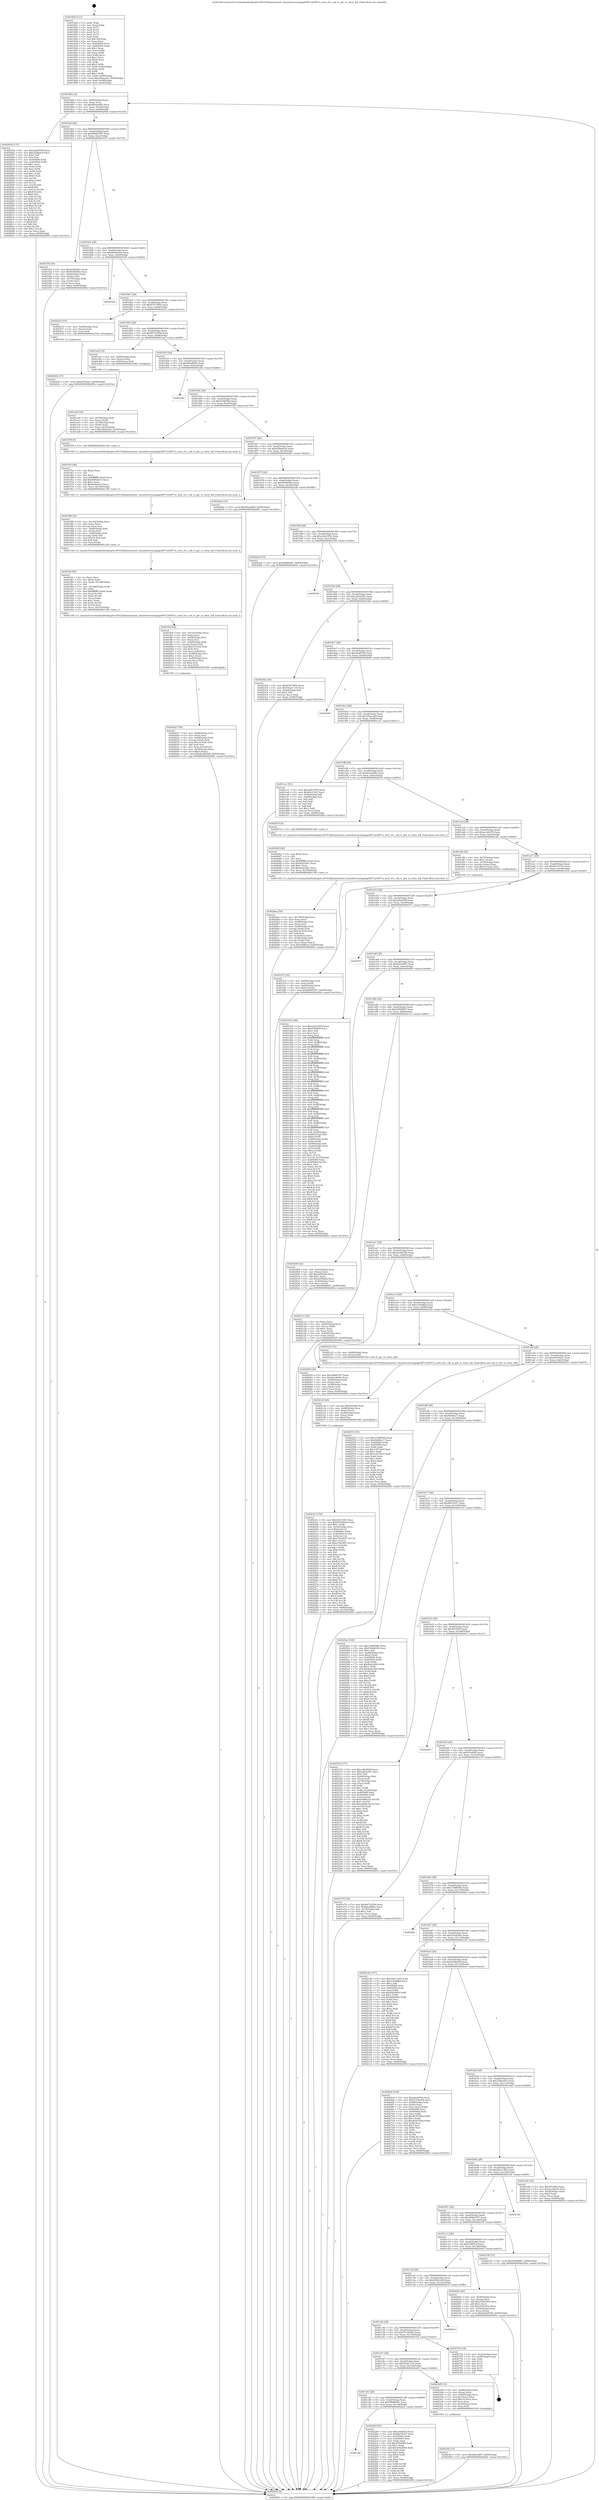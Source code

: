 digraph "0x401820" {
  label = "0x401820 (/mnt/c/Users/mathe/Desktop/tcc/POCII/binaries/extr_linuxdriversstagingrtl8712rtl871x_ioctl_rtl.c_oid_rt_get_rx_retry_hdl_Final-ollvm.out::main(0))"
  labelloc = "t"
  node[shape=record]

  Entry [label="",width=0.3,height=0.3,shape=circle,fillcolor=black,style=filled]
  "0x40188f" [label="{
     0x40188f [32]\l
     | [instrs]\l
     &nbsp;&nbsp;0x40188f \<+6\>: mov -0x90(%rbp),%eax\l
     &nbsp;&nbsp;0x401895 \<+2\>: mov %eax,%ecx\l
     &nbsp;&nbsp;0x401897 \<+6\>: sub $0x84aae805,%ecx\l
     &nbsp;&nbsp;0x40189d \<+6\>: mov %eax,-0xa4(%rbp)\l
     &nbsp;&nbsp;0x4018a3 \<+6\>: mov %ecx,-0xa8(%rbp)\l
     &nbsp;&nbsp;0x4018a9 \<+6\>: je 000000000040265d \<main+0xe3d\>\l
  }"]
  "0x40265d" [label="{
     0x40265d [137]\l
     | [instrs]\l
     &nbsp;&nbsp;0x40265d \<+5\>: mov $0xa4afd769,%eax\l
     &nbsp;&nbsp;0x402662 \<+5\>: mov $0x22d8ab3f,%ecx\l
     &nbsp;&nbsp;0x402667 \<+2\>: mov $0x1,%dl\l
     &nbsp;&nbsp;0x402669 \<+2\>: xor %esi,%esi\l
     &nbsp;&nbsp;0x40266b \<+7\>: mov 0x405060,%edi\l
     &nbsp;&nbsp;0x402672 \<+8\>: mov 0x405064,%r8d\l
     &nbsp;&nbsp;0x40267a \<+3\>: sub $0x1,%esi\l
     &nbsp;&nbsp;0x40267d \<+3\>: mov %edi,%r9d\l
     &nbsp;&nbsp;0x402680 \<+3\>: add %esi,%r9d\l
     &nbsp;&nbsp;0x402683 \<+4\>: imul %r9d,%edi\l
     &nbsp;&nbsp;0x402687 \<+3\>: and $0x1,%edi\l
     &nbsp;&nbsp;0x40268a \<+3\>: cmp $0x0,%edi\l
     &nbsp;&nbsp;0x40268d \<+4\>: sete %r10b\l
     &nbsp;&nbsp;0x402691 \<+4\>: cmp $0xa,%r8d\l
     &nbsp;&nbsp;0x402695 \<+4\>: setl %r11b\l
     &nbsp;&nbsp;0x402699 \<+3\>: mov %r10b,%bl\l
     &nbsp;&nbsp;0x40269c \<+3\>: xor $0xff,%bl\l
     &nbsp;&nbsp;0x40269f \<+3\>: mov %r11b,%r14b\l
     &nbsp;&nbsp;0x4026a2 \<+4\>: xor $0xff,%r14b\l
     &nbsp;&nbsp;0x4026a6 \<+3\>: xor $0x0,%dl\l
     &nbsp;&nbsp;0x4026a9 \<+3\>: mov %bl,%r15b\l
     &nbsp;&nbsp;0x4026ac \<+4\>: and $0x0,%r15b\l
     &nbsp;&nbsp;0x4026b0 \<+3\>: and %dl,%r10b\l
     &nbsp;&nbsp;0x4026b3 \<+3\>: mov %r14b,%r12b\l
     &nbsp;&nbsp;0x4026b6 \<+4\>: and $0x0,%r12b\l
     &nbsp;&nbsp;0x4026ba \<+3\>: and %dl,%r11b\l
     &nbsp;&nbsp;0x4026bd \<+3\>: or %r10b,%r15b\l
     &nbsp;&nbsp;0x4026c0 \<+3\>: or %r11b,%r12b\l
     &nbsp;&nbsp;0x4026c3 \<+3\>: xor %r12b,%r15b\l
     &nbsp;&nbsp;0x4026c6 \<+3\>: or %r14b,%bl\l
     &nbsp;&nbsp;0x4026c9 \<+3\>: xor $0xff,%bl\l
     &nbsp;&nbsp;0x4026cc \<+3\>: or $0x0,%dl\l
     &nbsp;&nbsp;0x4026cf \<+2\>: and %dl,%bl\l
     &nbsp;&nbsp;0x4026d1 \<+3\>: or %bl,%r15b\l
     &nbsp;&nbsp;0x4026d4 \<+4\>: test $0x1,%r15b\l
     &nbsp;&nbsp;0x4026d8 \<+3\>: cmovne %ecx,%eax\l
     &nbsp;&nbsp;0x4026db \<+6\>: mov %eax,-0x90(%rbp)\l
     &nbsp;&nbsp;0x4026e1 \<+5\>: jmp 000000000040285e \<main+0x103e\>\l
  }"]
  "0x4018af" [label="{
     0x4018af [28]\l
     | [instrs]\l
     &nbsp;&nbsp;0x4018af \<+5\>: jmp 00000000004018b4 \<main+0x94\>\l
     &nbsp;&nbsp;0x4018b4 \<+6\>: mov -0xa4(%rbp),%eax\l
     &nbsp;&nbsp;0x4018ba \<+5\>: sub $0x86065397,%eax\l
     &nbsp;&nbsp;0x4018bf \<+6\>: mov %eax,-0xac(%rbp)\l
     &nbsp;&nbsp;0x4018c5 \<+6\>: je 0000000000401f35 \<main+0x715\>\l
  }"]
  Exit [label="",width=0.3,height=0.3,shape=circle,fillcolor=black,style=filled,peripheries=2]
  "0x401f35" [label="{
     0x401f35 [36]\l
     | [instrs]\l
     &nbsp;&nbsp;0x401f35 \<+5\>: mov $0x22242dee,%eax\l
     &nbsp;&nbsp;0x401f3a \<+5\>: mov $0x918b5fde,%ecx\l
     &nbsp;&nbsp;0x401f3f \<+4\>: mov -0x60(%rbp),%rdx\l
     &nbsp;&nbsp;0x401f43 \<+2\>: mov (%rdx),%esi\l
     &nbsp;&nbsp;0x401f45 \<+4\>: mov -0x70(%rbp),%rdx\l
     &nbsp;&nbsp;0x401f49 \<+2\>: cmp (%rdx),%esi\l
     &nbsp;&nbsp;0x401f4b \<+3\>: cmovl %ecx,%eax\l
     &nbsp;&nbsp;0x401f4e \<+6\>: mov %eax,-0x90(%rbp)\l
     &nbsp;&nbsp;0x401f54 \<+5\>: jmp 000000000040285e \<main+0x103e\>\l
  }"]
  "0x4018cb" [label="{
     0x4018cb [28]\l
     | [instrs]\l
     &nbsp;&nbsp;0x4018cb \<+5\>: jmp 00000000004018d0 \<main+0xb0\>\l
     &nbsp;&nbsp;0x4018d0 \<+6\>: mov -0xa4(%rbp),%eax\l
     &nbsp;&nbsp;0x4018d6 \<+5\>: sub $0x865ded3d,%eax\l
     &nbsp;&nbsp;0x4018db \<+6\>: mov %eax,-0xb0(%rbp)\l
     &nbsp;&nbsp;0x4018e1 \<+6\>: je 0000000000402544 \<main+0xd24\>\l
  }"]
  "0x402442" [label="{
     0x402442 [15]\l
     | [instrs]\l
     &nbsp;&nbsp;0x402442 \<+10\>: movl $0xef676a01,-0x90(%rbp)\l
     &nbsp;&nbsp;0x40244c \<+5\>: jmp 000000000040285e \<main+0x103e\>\l
  }"]
  "0x402544" [label="{
     0x402544\l
  }", style=dashed]
  "0x4018e7" [label="{
     0x4018e7 [28]\l
     | [instrs]\l
     &nbsp;&nbsp;0x4018e7 \<+5\>: jmp 00000000004018ec \<main+0xcc\>\l
     &nbsp;&nbsp;0x4018ec \<+6\>: mov -0xa4(%rbp),%eax\l
     &nbsp;&nbsp;0x4018f2 \<+5\>: sub $0x87b73964,%eax\l
     &nbsp;&nbsp;0x4018f7 \<+6\>: mov %eax,-0xb4(%rbp)\l
     &nbsp;&nbsp;0x4018fd \<+6\>: je 0000000000402433 \<main+0xc13\>\l
  }"]
  "0x4023fa" [label="{
     0x4023fa [15]\l
     | [instrs]\l
     &nbsp;&nbsp;0x4023fa \<+10\>: movl $0xd2fcdd87,-0x90(%rbp)\l
     &nbsp;&nbsp;0x402404 \<+5\>: jmp 000000000040285e \<main+0x103e\>\l
  }"]
  "0x402433" [label="{
     0x402433 [15]\l
     | [instrs]\l
     &nbsp;&nbsp;0x402433 \<+4\>: mov -0x68(%rbp),%rax\l
     &nbsp;&nbsp;0x402437 \<+3\>: mov (%rax),%rax\l
     &nbsp;&nbsp;0x40243a \<+3\>: mov %rax,%rdi\l
     &nbsp;&nbsp;0x40243d \<+5\>: call 0000000000401030 \<free@plt\>\l
     | [calls]\l
     &nbsp;&nbsp;0x401030 \{1\} (unknown)\l
  }"]
  "0x401903" [label="{
     0x401903 [28]\l
     | [instrs]\l
     &nbsp;&nbsp;0x401903 \<+5\>: jmp 0000000000401908 \<main+0xe8\>\l
     &nbsp;&nbsp;0x401908 \<+6\>: mov -0xa4(%rbp),%eax\l
     &nbsp;&nbsp;0x40190e \<+5\>: sub $0x8973255d,%eax\l
     &nbsp;&nbsp;0x401913 \<+6\>: mov %eax,-0xb8(%rbp)\l
     &nbsp;&nbsp;0x401919 \<+6\>: je 0000000000401eaf \<main+0x68f\>\l
  }"]
  "0x401c9f" [label="{
     0x401c9f\l
  }", style=dashed]
  "0x401eaf" [label="{
     0x401eaf [16]\l
     | [instrs]\l
     &nbsp;&nbsp;0x401eaf \<+4\>: mov -0x80(%rbp),%rax\l
     &nbsp;&nbsp;0x401eb3 \<+3\>: mov (%rax),%rax\l
     &nbsp;&nbsp;0x401eb6 \<+4\>: mov 0x8(%rax),%rdi\l
     &nbsp;&nbsp;0x401eba \<+5\>: call 0000000000401060 \<atoi@plt\>\l
     | [calls]\l
     &nbsp;&nbsp;0x401060 \{1\} (unknown)\l
  }"]
  "0x40191f" [label="{
     0x40191f [28]\l
     | [instrs]\l
     &nbsp;&nbsp;0x40191f \<+5\>: jmp 0000000000401924 \<main+0x104\>\l
     &nbsp;&nbsp;0x401924 \<+6\>: mov -0xa4(%rbp),%eax\l
     &nbsp;&nbsp;0x40192a \<+5\>: sub $0x8dcd840c,%eax\l
     &nbsp;&nbsp;0x40192f \<+6\>: mov %eax,-0xbc(%rbp)\l
     &nbsp;&nbsp;0x401935 \<+6\>: je 0000000000401e8e \<main+0x66e\>\l
  }"]
  "0x4022b5" [label="{
     0x4022b5 [91]\l
     | [instrs]\l
     &nbsp;&nbsp;0x4022b5 \<+5\>: mov $0xcd4e824f,%eax\l
     &nbsp;&nbsp;0x4022ba \<+5\>: mov $0xfba78c47,%ecx\l
     &nbsp;&nbsp;0x4022bf \<+7\>: mov 0x405060,%edx\l
     &nbsp;&nbsp;0x4022c6 \<+7\>: mov 0x405064,%esi\l
     &nbsp;&nbsp;0x4022cd \<+2\>: mov %edx,%edi\l
     &nbsp;&nbsp;0x4022cf \<+6\>: sub $0x305af564,%edi\l
     &nbsp;&nbsp;0x4022d5 \<+3\>: sub $0x1,%edi\l
     &nbsp;&nbsp;0x4022d8 \<+6\>: add $0x305af564,%edi\l
     &nbsp;&nbsp;0x4022de \<+3\>: imul %edi,%edx\l
     &nbsp;&nbsp;0x4022e1 \<+3\>: and $0x1,%edx\l
     &nbsp;&nbsp;0x4022e4 \<+3\>: cmp $0x0,%edx\l
     &nbsp;&nbsp;0x4022e7 \<+4\>: sete %r8b\l
     &nbsp;&nbsp;0x4022eb \<+3\>: cmp $0xa,%esi\l
     &nbsp;&nbsp;0x4022ee \<+4\>: setl %r9b\l
     &nbsp;&nbsp;0x4022f2 \<+3\>: mov %r8b,%r10b\l
     &nbsp;&nbsp;0x4022f5 \<+3\>: and %r9b,%r10b\l
     &nbsp;&nbsp;0x4022f8 \<+3\>: xor %r9b,%r8b\l
     &nbsp;&nbsp;0x4022fb \<+3\>: or %r8b,%r10b\l
     &nbsp;&nbsp;0x4022fe \<+4\>: test $0x1,%r10b\l
     &nbsp;&nbsp;0x402302 \<+3\>: cmovne %ecx,%eax\l
     &nbsp;&nbsp;0x402305 \<+6\>: mov %eax,-0x90(%rbp)\l
     &nbsp;&nbsp;0x40230b \<+5\>: jmp 000000000040285e \<main+0x103e\>\l
  }"]
  "0x401e8e" [label="{
     0x401e8e\l
  }", style=dashed]
  "0x40193b" [label="{
     0x40193b [28]\l
     | [instrs]\l
     &nbsp;&nbsp;0x40193b \<+5\>: jmp 0000000000401940 \<main+0x120\>\l
     &nbsp;&nbsp;0x401940 \<+6\>: mov -0xa4(%rbp),%eax\l
     &nbsp;&nbsp;0x401946 \<+5\>: sub $0x918b5fde,%eax\l
     &nbsp;&nbsp;0x40194b \<+6\>: mov %eax,-0xc0(%rbp)\l
     &nbsp;&nbsp;0x401951 \<+6\>: je 0000000000401f59 \<main+0x739\>\l
  }"]
  "0x401c83" [label="{
     0x401c83 [28]\l
     | [instrs]\l
     &nbsp;&nbsp;0x401c83 \<+5\>: jmp 0000000000401c88 \<main+0x468\>\l
     &nbsp;&nbsp;0x401c88 \<+6\>: mov -0xa4(%rbp),%eax\l
     &nbsp;&nbsp;0x401c8e \<+5\>: sub $0x58b86691,%eax\l
     &nbsp;&nbsp;0x401c93 \<+6\>: mov %eax,-0x138(%rbp)\l
     &nbsp;&nbsp;0x401c99 \<+6\>: je 00000000004022b5 \<main+0xa95\>\l
  }"]
  "0x401f59" [label="{
     0x401f59 [5]\l
     | [instrs]\l
     &nbsp;&nbsp;0x401f59 \<+5\>: call 0000000000401160 \<next_i\>\l
     | [calls]\l
     &nbsp;&nbsp;0x401160 \{1\} (/mnt/c/Users/mathe/Desktop/tcc/POCII/binaries/extr_linuxdriversstagingrtl8712rtl871x_ioctl_rtl.c_oid_rt_get_rx_retry_hdl_Final-ollvm.out::next_i)\l
  }"]
  "0x401957" [label="{
     0x401957 [28]\l
     | [instrs]\l
     &nbsp;&nbsp;0x401957 \<+5\>: jmp 000000000040195c \<main+0x13c\>\l
     &nbsp;&nbsp;0x40195c \<+6\>: mov -0xa4(%rbp),%eax\l
     &nbsp;&nbsp;0x401962 \<+5\>: sub $0x938eb036,%eax\l
     &nbsp;&nbsp;0x401967 \<+6\>: mov %eax,-0xc4(%rbp)\l
     &nbsp;&nbsp;0x40196d \<+6\>: je 000000000040264e \<main+0xe2e\>\l
  }"]
  "0x4023d9" [label="{
     0x4023d9 [33]\l
     | [instrs]\l
     &nbsp;&nbsp;0x4023d9 \<+4\>: mov -0x68(%rbp),%rax\l
     &nbsp;&nbsp;0x4023dd \<+3\>: mov (%rax),%rax\l
     &nbsp;&nbsp;0x4023e0 \<+4\>: mov -0x40(%rbp),%rcx\l
     &nbsp;&nbsp;0x4023e4 \<+3\>: movslq (%rcx),%rcx\l
     &nbsp;&nbsp;0x4023e7 \<+4\>: imul $0x18,%rcx,%rcx\l
     &nbsp;&nbsp;0x4023eb \<+3\>: add %rcx,%rax\l
     &nbsp;&nbsp;0x4023ee \<+4\>: mov 0x10(%rax),%rax\l
     &nbsp;&nbsp;0x4023f2 \<+3\>: mov %rax,%rdi\l
     &nbsp;&nbsp;0x4023f5 \<+5\>: call 0000000000401030 \<free@plt\>\l
     | [calls]\l
     &nbsp;&nbsp;0x401030 \{1\} (unknown)\l
  }"]
  "0x40264e" [label="{
     0x40264e [15]\l
     | [instrs]\l
     &nbsp;&nbsp;0x40264e \<+10\>: movl $0x84aae805,-0x90(%rbp)\l
     &nbsp;&nbsp;0x402658 \<+5\>: jmp 000000000040285e \<main+0x103e\>\l
  }"]
  "0x401973" [label="{
     0x401973 [28]\l
     | [instrs]\l
     &nbsp;&nbsp;0x401973 \<+5\>: jmp 0000000000401978 \<main+0x158\>\l
     &nbsp;&nbsp;0x401978 \<+6\>: mov -0xa4(%rbp),%eax\l
     &nbsp;&nbsp;0x40197e \<+5\>: sub $0x954485a4,%eax\l
     &nbsp;&nbsp;0x401983 \<+6\>: mov %eax,-0xc8(%rbp)\l
     &nbsp;&nbsp;0x401989 \<+6\>: je 00000000004022a6 \<main+0xa86\>\l
  }"]
  "0x401c67" [label="{
     0x401c67 [28]\l
     | [instrs]\l
     &nbsp;&nbsp;0x401c67 \<+5\>: jmp 0000000000401c6c \<main+0x44c\>\l
     &nbsp;&nbsp;0x401c6c \<+6\>: mov -0xa4(%rbp),%eax\l
     &nbsp;&nbsp;0x401c72 \<+5\>: sub $0x54221110,%eax\l
     &nbsp;&nbsp;0x401c77 \<+6\>: mov %eax,-0x134(%rbp)\l
     &nbsp;&nbsp;0x401c7d \<+6\>: je 00000000004023d9 \<main+0xbb9\>\l
  }"]
  "0x4022a6" [label="{
     0x4022a6 [15]\l
     | [instrs]\l
     &nbsp;&nbsp;0x4022a6 \<+10\>: movl $0x58b86691,-0x90(%rbp)\l
     &nbsp;&nbsp;0x4022b0 \<+5\>: jmp 000000000040285e \<main+0x103e\>\l
  }"]
  "0x40198f" [label="{
     0x40198f [28]\l
     | [instrs]\l
     &nbsp;&nbsp;0x40198f \<+5\>: jmp 0000000000401994 \<main+0x174\>\l
     &nbsp;&nbsp;0x401994 \<+6\>: mov -0xa4(%rbp),%eax\l
     &nbsp;&nbsp;0x40199a \<+5\>: sub $0xa20e1954,%eax\l
     &nbsp;&nbsp;0x40199f \<+6\>: mov %eax,-0xcc(%rbp)\l
     &nbsp;&nbsp;0x4019a5 \<+6\>: je 0000000000402764 \<main+0xf44\>\l
  }"]
  "0x402752" [label="{
     0x402752 [18]\l
     | [instrs]\l
     &nbsp;&nbsp;0x402752 \<+3\>: mov -0x2c(%rbp),%eax\l
     &nbsp;&nbsp;0x402755 \<+4\>: lea -0x28(%rbp),%rsp\l
     &nbsp;&nbsp;0x402759 \<+1\>: pop %rbx\l
     &nbsp;&nbsp;0x40275a \<+2\>: pop %r12\l
     &nbsp;&nbsp;0x40275c \<+2\>: pop %r13\l
     &nbsp;&nbsp;0x40275e \<+2\>: pop %r14\l
     &nbsp;&nbsp;0x402760 \<+2\>: pop %r15\l
     &nbsp;&nbsp;0x402762 \<+1\>: pop %rbp\l
     &nbsp;&nbsp;0x402763 \<+1\>: ret\l
  }"]
  "0x402764" [label="{
     0x402764\l
  }", style=dashed]
  "0x4019ab" [label="{
     0x4019ab [28]\l
     | [instrs]\l
     &nbsp;&nbsp;0x4019ab \<+5\>: jmp 00000000004019b0 \<main+0x190\>\l
     &nbsp;&nbsp;0x4019b0 \<+6\>: mov -0xa4(%rbp),%eax\l
     &nbsp;&nbsp;0x4019b6 \<+5\>: sub $0xa2b3a501,%eax\l
     &nbsp;&nbsp;0x4019bb \<+6\>: mov %eax,-0xd0(%rbp)\l
     &nbsp;&nbsp;0x4019c1 \<+6\>: je 00000000004023bb \<main+0xb9b\>\l
  }"]
  "0x401c4b" [label="{
     0x401c4b [28]\l
     | [instrs]\l
     &nbsp;&nbsp;0x401c4b \<+5\>: jmp 0000000000401c50 \<main+0x430\>\l
     &nbsp;&nbsp;0x401c50 \<+6\>: mov -0xa4(%rbp),%eax\l
     &nbsp;&nbsp;0x401c56 \<+5\>: sub $0x5103b265,%eax\l
     &nbsp;&nbsp;0x401c5b \<+6\>: mov %eax,-0x130(%rbp)\l
     &nbsp;&nbsp;0x401c61 \<+6\>: je 0000000000402752 \<main+0xf32\>\l
  }"]
  "0x4023bb" [label="{
     0x4023bb [30]\l
     | [instrs]\l
     &nbsp;&nbsp;0x4023bb \<+5\>: mov $0x87b73964,%eax\l
     &nbsp;&nbsp;0x4023c0 \<+5\>: mov $0x54221110,%ecx\l
     &nbsp;&nbsp;0x4023c5 \<+3\>: mov -0x2d(%rbp),%dl\l
     &nbsp;&nbsp;0x4023c8 \<+3\>: test $0x1,%dl\l
     &nbsp;&nbsp;0x4023cb \<+3\>: cmovne %ecx,%eax\l
     &nbsp;&nbsp;0x4023ce \<+6\>: mov %eax,-0x90(%rbp)\l
     &nbsp;&nbsp;0x4023d4 \<+5\>: jmp 000000000040285e \<main+0x103e\>\l
  }"]
  "0x4019c7" [label="{
     0x4019c7 [28]\l
     | [instrs]\l
     &nbsp;&nbsp;0x4019c7 \<+5\>: jmp 00000000004019cc \<main+0x1ac\>\l
     &nbsp;&nbsp;0x4019cc \<+6\>: mov -0xa4(%rbp),%eax\l
     &nbsp;&nbsp;0x4019d2 \<+5\>: sub $0xa4afd769,%eax\l
     &nbsp;&nbsp;0x4019d7 \<+6\>: mov %eax,-0xd4(%rbp)\l
     &nbsp;&nbsp;0x4019dd \<+6\>: je 0000000000402846 \<main+0x1026\>\l
  }"]
  "0x402816" [label="{
     0x402816\l
  }", style=dashed]
  "0x402846" [label="{
     0x402846\l
  }", style=dashed]
  "0x4019e3" [label="{
     0x4019e3 [28]\l
     | [instrs]\l
     &nbsp;&nbsp;0x4019e3 \<+5\>: jmp 00000000004019e8 \<main+0x1c8\>\l
     &nbsp;&nbsp;0x4019e8 \<+6\>: mov -0xa4(%rbp),%eax\l
     &nbsp;&nbsp;0x4019ee \<+5\>: sub $0xa5baeed3,%eax\l
     &nbsp;&nbsp;0x4019f3 \<+6\>: mov %eax,-0xd8(%rbp)\l
     &nbsp;&nbsp;0x4019f9 \<+6\>: je 0000000000401ce1 \<main+0x4c1\>\l
  }"]
  "0x4021fc" [label="{
     0x4021fc [170]\l
     | [instrs]\l
     &nbsp;&nbsp;0x4021fc \<+5\>: mov $0x26211463,%esi\l
     &nbsp;&nbsp;0x402201 \<+5\>: mov $0x954485a4,%edx\l
     &nbsp;&nbsp;0x402206 \<+3\>: mov $0x1,%r8b\l
     &nbsp;&nbsp;0x402209 \<+4\>: mov -0x40(%rbp),%rcx\l
     &nbsp;&nbsp;0x40220d \<+6\>: movl $0x0,(%rcx)\l
     &nbsp;&nbsp;0x402213 \<+8\>: mov 0x405060,%r9d\l
     &nbsp;&nbsp;0x40221b \<+8\>: mov 0x405064,%r10d\l
     &nbsp;&nbsp;0x402223 \<+3\>: mov %r9d,%r11d\l
     &nbsp;&nbsp;0x402226 \<+7\>: add $0xe7923847,%r11d\l
     &nbsp;&nbsp;0x40222d \<+4\>: sub $0x1,%r11d\l
     &nbsp;&nbsp;0x402231 \<+7\>: sub $0xe7923847,%r11d\l
     &nbsp;&nbsp;0x402238 \<+4\>: imul %r11d,%r9d\l
     &nbsp;&nbsp;0x40223c \<+4\>: and $0x1,%r9d\l
     &nbsp;&nbsp;0x402240 \<+4\>: cmp $0x0,%r9d\l
     &nbsp;&nbsp;0x402244 \<+3\>: sete %bl\l
     &nbsp;&nbsp;0x402247 \<+4\>: cmp $0xa,%r10d\l
     &nbsp;&nbsp;0x40224b \<+4\>: setl %r14b\l
     &nbsp;&nbsp;0x40224f \<+3\>: mov %bl,%r15b\l
     &nbsp;&nbsp;0x402252 \<+4\>: xor $0xff,%r15b\l
     &nbsp;&nbsp;0x402256 \<+3\>: mov %r14b,%r12b\l
     &nbsp;&nbsp;0x402259 \<+4\>: xor $0xff,%r12b\l
     &nbsp;&nbsp;0x40225d \<+4\>: xor $0x0,%r8b\l
     &nbsp;&nbsp;0x402261 \<+3\>: mov %r15b,%r13b\l
     &nbsp;&nbsp;0x402264 \<+4\>: and $0x0,%r13b\l
     &nbsp;&nbsp;0x402268 \<+3\>: and %r8b,%bl\l
     &nbsp;&nbsp;0x40226b \<+3\>: mov %r12b,%cl\l
     &nbsp;&nbsp;0x40226e \<+3\>: and $0x0,%cl\l
     &nbsp;&nbsp;0x402271 \<+3\>: and %r8b,%r14b\l
     &nbsp;&nbsp;0x402274 \<+3\>: or %bl,%r13b\l
     &nbsp;&nbsp;0x402277 \<+3\>: or %r14b,%cl\l
     &nbsp;&nbsp;0x40227a \<+3\>: xor %cl,%r13b\l
     &nbsp;&nbsp;0x40227d \<+3\>: or %r12b,%r15b\l
     &nbsp;&nbsp;0x402280 \<+4\>: xor $0xff,%r15b\l
     &nbsp;&nbsp;0x402284 \<+4\>: or $0x0,%r8b\l
     &nbsp;&nbsp;0x402288 \<+3\>: and %r8b,%r15b\l
     &nbsp;&nbsp;0x40228b \<+3\>: or %r15b,%r13b\l
     &nbsp;&nbsp;0x40228e \<+4\>: test $0x1,%r13b\l
     &nbsp;&nbsp;0x402292 \<+3\>: cmovne %edx,%esi\l
     &nbsp;&nbsp;0x402295 \<+6\>: mov %esi,-0x90(%rbp)\l
     &nbsp;&nbsp;0x40229b \<+6\>: mov %eax,-0x154(%rbp)\l
     &nbsp;&nbsp;0x4022a1 \<+5\>: jmp 000000000040285e \<main+0x103e\>\l
  }"]
  "0x401ce1" [label="{
     0x401ce1 [53]\l
     | [instrs]\l
     &nbsp;&nbsp;0x401ce1 \<+5\>: mov $0xa20e1954,%eax\l
     &nbsp;&nbsp;0x401ce6 \<+5\>: mov $0xb0c1f103,%ecx\l
     &nbsp;&nbsp;0x401ceb \<+6\>: mov -0x8a(%rbp),%dl\l
     &nbsp;&nbsp;0x401cf1 \<+7\>: mov -0x89(%rbp),%sil\l
     &nbsp;&nbsp;0x401cf8 \<+3\>: mov %dl,%dil\l
     &nbsp;&nbsp;0x401cfb \<+3\>: and %sil,%dil\l
     &nbsp;&nbsp;0x401cfe \<+3\>: xor %sil,%dl\l
     &nbsp;&nbsp;0x401d01 \<+3\>: or %dl,%dil\l
     &nbsp;&nbsp;0x401d04 \<+4\>: test $0x1,%dil\l
     &nbsp;&nbsp;0x401d08 \<+3\>: cmovne %ecx,%eax\l
     &nbsp;&nbsp;0x401d0b \<+6\>: mov %eax,-0x90(%rbp)\l
     &nbsp;&nbsp;0x401d11 \<+5\>: jmp 000000000040285e \<main+0x103e\>\l
  }"]
  "0x4019ff" [label="{
     0x4019ff [28]\l
     | [instrs]\l
     &nbsp;&nbsp;0x4019ff \<+5\>: jmp 0000000000401a04 \<main+0x1e4\>\l
     &nbsp;&nbsp;0x401a04 \<+6\>: mov -0xa4(%rbp),%eax\l
     &nbsp;&nbsp;0x401a0a \<+5\>: sub $0xab1eb49e,%eax\l
     &nbsp;&nbsp;0x401a0f \<+6\>: mov %eax,-0xdc(%rbp)\l
     &nbsp;&nbsp;0x401a15 \<+6\>: je 000000000040207d \<main+0x85d\>\l
  }"]
  "0x40285e" [label="{
     0x40285e [5]\l
     | [instrs]\l
     &nbsp;&nbsp;0x40285e \<+5\>: jmp 000000000040188f \<main+0x6f\>\l
  }"]
  "0x401820" [label="{
     0x401820 [111]\l
     | [instrs]\l
     &nbsp;&nbsp;0x401820 \<+1\>: push %rbp\l
     &nbsp;&nbsp;0x401821 \<+3\>: mov %rsp,%rbp\l
     &nbsp;&nbsp;0x401824 \<+2\>: push %r15\l
     &nbsp;&nbsp;0x401826 \<+2\>: push %r14\l
     &nbsp;&nbsp;0x401828 \<+2\>: push %r13\l
     &nbsp;&nbsp;0x40182a \<+2\>: push %r12\l
     &nbsp;&nbsp;0x40182c \<+1\>: push %rbx\l
     &nbsp;&nbsp;0x40182d \<+7\>: sub $0x148,%rsp\l
     &nbsp;&nbsp;0x401834 \<+2\>: xor %eax,%eax\l
     &nbsp;&nbsp;0x401836 \<+7\>: mov 0x405060,%ecx\l
     &nbsp;&nbsp;0x40183d \<+7\>: mov 0x405064,%edx\l
     &nbsp;&nbsp;0x401844 \<+3\>: sub $0x1,%eax\l
     &nbsp;&nbsp;0x401847 \<+3\>: mov %ecx,%r8d\l
     &nbsp;&nbsp;0x40184a \<+3\>: add %eax,%r8d\l
     &nbsp;&nbsp;0x40184d \<+4\>: imul %r8d,%ecx\l
     &nbsp;&nbsp;0x401851 \<+3\>: and $0x1,%ecx\l
     &nbsp;&nbsp;0x401854 \<+3\>: cmp $0x0,%ecx\l
     &nbsp;&nbsp;0x401857 \<+4\>: sete %r9b\l
     &nbsp;&nbsp;0x40185b \<+4\>: and $0x1,%r9b\l
     &nbsp;&nbsp;0x40185f \<+7\>: mov %r9b,-0x8a(%rbp)\l
     &nbsp;&nbsp;0x401866 \<+3\>: cmp $0xa,%edx\l
     &nbsp;&nbsp;0x401869 \<+4\>: setl %r9b\l
     &nbsp;&nbsp;0x40186d \<+4\>: and $0x1,%r9b\l
     &nbsp;&nbsp;0x401871 \<+7\>: mov %r9b,-0x89(%rbp)\l
     &nbsp;&nbsp;0x401878 \<+10\>: movl $0xa5baeed3,-0x90(%rbp)\l
     &nbsp;&nbsp;0x401882 \<+6\>: mov %edi,-0x94(%rbp)\l
     &nbsp;&nbsp;0x401888 \<+7\>: mov %rsi,-0xa0(%rbp)\l
  }"]
  "0x4021df" [label="{
     0x4021df [29]\l
     | [instrs]\l
     &nbsp;&nbsp;0x4021df \<+10\>: movabs $0x4030b6,%rdi\l
     &nbsp;&nbsp;0x4021e9 \<+4\>: mov -0x48(%rbp),%rcx\l
     &nbsp;&nbsp;0x4021ed \<+2\>: mov %eax,(%rcx)\l
     &nbsp;&nbsp;0x4021ef \<+4\>: mov -0x48(%rbp),%rcx\l
     &nbsp;&nbsp;0x4021f3 \<+2\>: mov (%rcx),%esi\l
     &nbsp;&nbsp;0x4021f5 \<+2\>: mov $0x0,%al\l
     &nbsp;&nbsp;0x4021f7 \<+5\>: call 0000000000401040 \<printf@plt\>\l
     | [calls]\l
     &nbsp;&nbsp;0x401040 \{1\} (unknown)\l
  }"]
  "0x40207d" [label="{
     0x40207d [5]\l
     | [instrs]\l
     &nbsp;&nbsp;0x40207d \<+5\>: call 0000000000401160 \<next_i\>\l
     | [calls]\l
     &nbsp;&nbsp;0x401160 \{1\} (/mnt/c/Users/mathe/Desktop/tcc/POCII/binaries/extr_linuxdriversstagingrtl8712rtl871x_ioctl_rtl.c_oid_rt_get_rx_retry_hdl_Final-ollvm.out::next_i)\l
  }"]
  "0x401a1b" [label="{
     0x401a1b [28]\l
     | [instrs]\l
     &nbsp;&nbsp;0x401a1b \<+5\>: jmp 0000000000401a20 \<main+0x200\>\l
     &nbsp;&nbsp;0x401a20 \<+6\>: mov -0xa4(%rbp),%eax\l
     &nbsp;&nbsp;0x401a26 \<+5\>: sub $0xacc24a70,%eax\l
     &nbsp;&nbsp;0x401a2b \<+6\>: mov %eax,-0xe0(%rbp)\l
     &nbsp;&nbsp;0x401a31 \<+6\>: je 0000000000401efb \<main+0x6db\>\l
  }"]
  "0x401c2f" [label="{
     0x401c2f [28]\l
     | [instrs]\l
     &nbsp;&nbsp;0x401c2f \<+5\>: jmp 0000000000401c34 \<main+0x414\>\l
     &nbsp;&nbsp;0x401c34 \<+6\>: mov -0xa4(%rbp),%eax\l
     &nbsp;&nbsp;0x401c3a \<+5\>: sub $0x456b1ebf,%eax\l
     &nbsp;&nbsp;0x401c3f \<+6\>: mov %eax,-0x12c(%rbp)\l
     &nbsp;&nbsp;0x401c45 \<+6\>: je 0000000000402816 \<main+0xff6\>\l
  }"]
  "0x401efb" [label="{
     0x401efb [26]\l
     | [instrs]\l
     &nbsp;&nbsp;0x401efb \<+4\>: mov -0x70(%rbp),%rax\l
     &nbsp;&nbsp;0x401eff \<+6\>: movl $0x1,(%rax)\l
     &nbsp;&nbsp;0x401f05 \<+4\>: mov -0x70(%rbp),%rax\l
     &nbsp;&nbsp;0x401f09 \<+3\>: movslq (%rax),%rax\l
     &nbsp;&nbsp;0x401f0c \<+4\>: imul $0x18,%rax,%rdi\l
     &nbsp;&nbsp;0x401f10 \<+5\>: call 0000000000401050 \<malloc@plt\>\l
     | [calls]\l
     &nbsp;&nbsp;0x401050 \{1\} (unknown)\l
  }"]
  "0x401a37" [label="{
     0x401a37 [28]\l
     | [instrs]\l
     &nbsp;&nbsp;0x401a37 \<+5\>: jmp 0000000000401a3c \<main+0x21c\>\l
     &nbsp;&nbsp;0x401a3c \<+6\>: mov -0xa4(%rbp),%eax\l
     &nbsp;&nbsp;0x401a42 \<+5\>: sub $0xb0c1f103,%eax\l
     &nbsp;&nbsp;0x401a47 \<+6\>: mov %eax,-0xe4(%rbp)\l
     &nbsp;&nbsp;0x401a4d \<+6\>: je 0000000000401d16 \<main+0x4f6\>\l
  }"]
  "0x4020e5" [label="{
     0x4020e5 [42]\l
     | [instrs]\l
     &nbsp;&nbsp;0x4020e5 \<+4\>: mov -0x50(%rbp),%rax\l
     &nbsp;&nbsp;0x4020e9 \<+2\>: mov (%rax),%ecx\l
     &nbsp;&nbsp;0x4020eb \<+6\>: add $0x3554c40a,%ecx\l
     &nbsp;&nbsp;0x4020f1 \<+3\>: add $0x1,%ecx\l
     &nbsp;&nbsp;0x4020f4 \<+6\>: sub $0x3554c40a,%ecx\l
     &nbsp;&nbsp;0x4020fa \<+4\>: mov -0x50(%rbp),%rax\l
     &nbsp;&nbsp;0x4020fe \<+2\>: mov %ecx,(%rax)\l
     &nbsp;&nbsp;0x402100 \<+10\>: movl $0xdcd4d358,-0x90(%rbp)\l
     &nbsp;&nbsp;0x40210a \<+5\>: jmp 000000000040285e \<main+0x103e\>\l
  }"]
  "0x401d16" [label="{
     0x401d16 [346]\l
     | [instrs]\l
     &nbsp;&nbsp;0x401d16 \<+5\>: mov $0xa20e1954,%eax\l
     &nbsp;&nbsp;0x401d1b \<+5\>: mov $0xf160829,%ecx\l
     &nbsp;&nbsp;0x401d20 \<+2\>: mov $0x1,%dl\l
     &nbsp;&nbsp;0x401d22 \<+2\>: xor %esi,%esi\l
     &nbsp;&nbsp;0x401d24 \<+3\>: mov %rsp,%rdi\l
     &nbsp;&nbsp;0x401d27 \<+4\>: add $0xfffffffffffffff0,%rdi\l
     &nbsp;&nbsp;0x401d2b \<+3\>: mov %rdi,%rsp\l
     &nbsp;&nbsp;0x401d2e \<+7\>: mov %rdi,-0x88(%rbp)\l
     &nbsp;&nbsp;0x401d35 \<+3\>: mov %rsp,%rdi\l
     &nbsp;&nbsp;0x401d38 \<+4\>: add $0xfffffffffffffff0,%rdi\l
     &nbsp;&nbsp;0x401d3c \<+3\>: mov %rdi,%rsp\l
     &nbsp;&nbsp;0x401d3f \<+3\>: mov %rsp,%r8\l
     &nbsp;&nbsp;0x401d42 \<+4\>: add $0xfffffffffffffff0,%r8\l
     &nbsp;&nbsp;0x401d46 \<+3\>: mov %r8,%rsp\l
     &nbsp;&nbsp;0x401d49 \<+4\>: mov %r8,-0x80(%rbp)\l
     &nbsp;&nbsp;0x401d4d \<+3\>: mov %rsp,%r8\l
     &nbsp;&nbsp;0x401d50 \<+4\>: add $0xfffffffffffffff0,%r8\l
     &nbsp;&nbsp;0x401d54 \<+3\>: mov %r8,%rsp\l
     &nbsp;&nbsp;0x401d57 \<+4\>: mov %r8,-0x78(%rbp)\l
     &nbsp;&nbsp;0x401d5b \<+3\>: mov %rsp,%r8\l
     &nbsp;&nbsp;0x401d5e \<+4\>: add $0xfffffffffffffff0,%r8\l
     &nbsp;&nbsp;0x401d62 \<+3\>: mov %r8,%rsp\l
     &nbsp;&nbsp;0x401d65 \<+4\>: mov %r8,-0x70(%rbp)\l
     &nbsp;&nbsp;0x401d69 \<+3\>: mov %rsp,%r8\l
     &nbsp;&nbsp;0x401d6c \<+4\>: add $0xfffffffffffffff0,%r8\l
     &nbsp;&nbsp;0x401d70 \<+3\>: mov %r8,%rsp\l
     &nbsp;&nbsp;0x401d73 \<+4\>: mov %r8,-0x68(%rbp)\l
     &nbsp;&nbsp;0x401d77 \<+3\>: mov %rsp,%r8\l
     &nbsp;&nbsp;0x401d7a \<+4\>: add $0xfffffffffffffff0,%r8\l
     &nbsp;&nbsp;0x401d7e \<+3\>: mov %r8,%rsp\l
     &nbsp;&nbsp;0x401d81 \<+4\>: mov %r8,-0x60(%rbp)\l
     &nbsp;&nbsp;0x401d85 \<+3\>: mov %rsp,%r8\l
     &nbsp;&nbsp;0x401d88 \<+4\>: add $0xfffffffffffffff0,%r8\l
     &nbsp;&nbsp;0x401d8c \<+3\>: mov %r8,%rsp\l
     &nbsp;&nbsp;0x401d8f \<+4\>: mov %r8,-0x58(%rbp)\l
     &nbsp;&nbsp;0x401d93 \<+3\>: mov %rsp,%r8\l
     &nbsp;&nbsp;0x401d96 \<+4\>: add $0xfffffffffffffff0,%r8\l
     &nbsp;&nbsp;0x401d9a \<+3\>: mov %r8,%rsp\l
     &nbsp;&nbsp;0x401d9d \<+4\>: mov %r8,-0x50(%rbp)\l
     &nbsp;&nbsp;0x401da1 \<+3\>: mov %rsp,%r8\l
     &nbsp;&nbsp;0x401da4 \<+4\>: add $0xfffffffffffffff0,%r8\l
     &nbsp;&nbsp;0x401da8 \<+3\>: mov %r8,%rsp\l
     &nbsp;&nbsp;0x401dab \<+4\>: mov %r8,-0x48(%rbp)\l
     &nbsp;&nbsp;0x401daf \<+3\>: mov %rsp,%r8\l
     &nbsp;&nbsp;0x401db2 \<+4\>: add $0xfffffffffffffff0,%r8\l
     &nbsp;&nbsp;0x401db6 \<+3\>: mov %r8,%rsp\l
     &nbsp;&nbsp;0x401db9 \<+4\>: mov %r8,-0x40(%rbp)\l
     &nbsp;&nbsp;0x401dbd \<+7\>: mov -0x88(%rbp),%r8\l
     &nbsp;&nbsp;0x401dc4 \<+7\>: movl $0x0,(%r8)\l
     &nbsp;&nbsp;0x401dcb \<+7\>: mov -0x94(%rbp),%r9d\l
     &nbsp;&nbsp;0x401dd2 \<+3\>: mov %r9d,(%rdi)\l
     &nbsp;&nbsp;0x401dd5 \<+4\>: mov -0x80(%rbp),%r8\l
     &nbsp;&nbsp;0x401dd9 \<+7\>: mov -0xa0(%rbp),%r10\l
     &nbsp;&nbsp;0x401de0 \<+3\>: mov %r10,(%r8)\l
     &nbsp;&nbsp;0x401de3 \<+3\>: cmpl $0x2,(%rdi)\l
     &nbsp;&nbsp;0x401de6 \<+4\>: setne %r11b\l
     &nbsp;&nbsp;0x401dea \<+4\>: and $0x1,%r11b\l
     &nbsp;&nbsp;0x401dee \<+4\>: mov %r11b,-0x35(%rbp)\l
     &nbsp;&nbsp;0x401df2 \<+7\>: mov 0x405060,%ebx\l
     &nbsp;&nbsp;0x401df9 \<+8\>: mov 0x405064,%r14d\l
     &nbsp;&nbsp;0x401e01 \<+3\>: sub $0x1,%esi\l
     &nbsp;&nbsp;0x401e04 \<+3\>: mov %ebx,%r15d\l
     &nbsp;&nbsp;0x401e07 \<+3\>: add %esi,%r15d\l
     &nbsp;&nbsp;0x401e0a \<+4\>: imul %r15d,%ebx\l
     &nbsp;&nbsp;0x401e0e \<+3\>: and $0x1,%ebx\l
     &nbsp;&nbsp;0x401e11 \<+3\>: cmp $0x0,%ebx\l
     &nbsp;&nbsp;0x401e14 \<+4\>: sete %r11b\l
     &nbsp;&nbsp;0x401e18 \<+4\>: cmp $0xa,%r14d\l
     &nbsp;&nbsp;0x401e1c \<+4\>: setl %r12b\l
     &nbsp;&nbsp;0x401e20 \<+3\>: mov %r11b,%r13b\l
     &nbsp;&nbsp;0x401e23 \<+4\>: xor $0xff,%r13b\l
     &nbsp;&nbsp;0x401e27 \<+3\>: mov %r12b,%sil\l
     &nbsp;&nbsp;0x401e2a \<+4\>: xor $0xff,%sil\l
     &nbsp;&nbsp;0x401e2e \<+3\>: xor $0x1,%dl\l
     &nbsp;&nbsp;0x401e31 \<+3\>: mov %r13b,%dil\l
     &nbsp;&nbsp;0x401e34 \<+4\>: and $0xff,%dil\l
     &nbsp;&nbsp;0x401e38 \<+3\>: and %dl,%r11b\l
     &nbsp;&nbsp;0x401e3b \<+3\>: mov %sil,%r8b\l
     &nbsp;&nbsp;0x401e3e \<+4\>: and $0xff,%r8b\l
     &nbsp;&nbsp;0x401e42 \<+3\>: and %dl,%r12b\l
     &nbsp;&nbsp;0x401e45 \<+3\>: or %r11b,%dil\l
     &nbsp;&nbsp;0x401e48 \<+3\>: or %r12b,%r8b\l
     &nbsp;&nbsp;0x401e4b \<+3\>: xor %r8b,%dil\l
     &nbsp;&nbsp;0x401e4e \<+3\>: or %sil,%r13b\l
     &nbsp;&nbsp;0x401e51 \<+4\>: xor $0xff,%r13b\l
     &nbsp;&nbsp;0x401e55 \<+3\>: or $0x1,%dl\l
     &nbsp;&nbsp;0x401e58 \<+3\>: and %dl,%r13b\l
     &nbsp;&nbsp;0x401e5b \<+3\>: or %r13b,%dil\l
     &nbsp;&nbsp;0x401e5e \<+4\>: test $0x1,%dil\l
     &nbsp;&nbsp;0x401e62 \<+3\>: cmovne %ecx,%eax\l
     &nbsp;&nbsp;0x401e65 \<+6\>: mov %eax,-0x90(%rbp)\l
     &nbsp;&nbsp;0x401e6b \<+5\>: jmp 000000000040285e \<main+0x103e\>\l
  }"]
  "0x401a53" [label="{
     0x401a53 [28]\l
     | [instrs]\l
     &nbsp;&nbsp;0x401a53 \<+5\>: jmp 0000000000401a58 \<main+0x238\>\l
     &nbsp;&nbsp;0x401a58 \<+6\>: mov -0xa4(%rbp),%eax\l
     &nbsp;&nbsp;0x401a5e \<+5\>: sub $0xcd4e824f,%eax\l
     &nbsp;&nbsp;0x401a63 \<+6\>: mov %eax,-0xe8(%rbp)\l
     &nbsp;&nbsp;0x401a69 \<+6\>: je 00000000004027f1 \<main+0xfd1\>\l
  }"]
  "0x401c13" [label="{
     0x401c13 [28]\l
     | [instrs]\l
     &nbsp;&nbsp;0x401c13 \<+5\>: jmp 0000000000401c18 \<main+0x3f8\>\l
     &nbsp;&nbsp;0x401c18 \<+6\>: mov -0xa4(%rbp),%eax\l
     &nbsp;&nbsp;0x401c1e \<+5\>: sub $0x43fff5cd,%eax\l
     &nbsp;&nbsp;0x401c23 \<+6\>: mov %eax,-0x128(%rbp)\l
     &nbsp;&nbsp;0x401c29 \<+6\>: je 00000000004020e5 \<main+0x8c5\>\l
  }"]
  "0x40210f" [label="{
     0x40210f [15]\l
     | [instrs]\l
     &nbsp;&nbsp;0x40210f \<+10\>: movl $0xd39df997,-0x90(%rbp)\l
     &nbsp;&nbsp;0x402119 \<+5\>: jmp 000000000040285e \<main+0x103e\>\l
  }"]
  "0x4027f1" [label="{
     0x4027f1\l
  }", style=dashed]
  "0x401a6f" [label="{
     0x401a6f [28]\l
     | [instrs]\l
     &nbsp;&nbsp;0x401a6f \<+5\>: jmp 0000000000401a74 \<main+0x254\>\l
     &nbsp;&nbsp;0x401a74 \<+6\>: mov -0xa4(%rbp),%eax\l
     &nbsp;&nbsp;0x401a7a \<+5\>: sub $0xd2fcdd87,%eax\l
     &nbsp;&nbsp;0x401a7f \<+6\>: mov %eax,-0xec(%rbp)\l
     &nbsp;&nbsp;0x401a85 \<+6\>: je 0000000000402409 \<main+0xbe9\>\l
  }"]
  "0x401bf7" [label="{
     0x401bf7 [28]\l
     | [instrs]\l
     &nbsp;&nbsp;0x401bf7 \<+5\>: jmp 0000000000401bfc \<main+0x3dc\>\l
     &nbsp;&nbsp;0x401bfc \<+6\>: mov -0xa4(%rbp),%eax\l
     &nbsp;&nbsp;0x401c02 \<+5\>: sub $0x368b0797,%eax\l
     &nbsp;&nbsp;0x401c07 \<+6\>: mov %eax,-0x124(%rbp)\l
     &nbsp;&nbsp;0x401c0d \<+6\>: je 000000000040210f \<main+0x8ef\>\l
  }"]
  "0x402409" [label="{
     0x402409 [42]\l
     | [instrs]\l
     &nbsp;&nbsp;0x402409 \<+4\>: mov -0x40(%rbp),%rax\l
     &nbsp;&nbsp;0x40240d \<+2\>: mov (%rax),%ecx\l
     &nbsp;&nbsp;0x40240f \<+6\>: add $0xb2f582fd,%ecx\l
     &nbsp;&nbsp;0x402415 \<+3\>: add $0x1,%ecx\l
     &nbsp;&nbsp;0x402418 \<+6\>: sub $0xb2f582fd,%ecx\l
     &nbsp;&nbsp;0x40241e \<+4\>: mov -0x40(%rbp),%rax\l
     &nbsp;&nbsp;0x402422 \<+2\>: mov %ecx,(%rax)\l
     &nbsp;&nbsp;0x402424 \<+10\>: movl $0x58b86691,-0x90(%rbp)\l
     &nbsp;&nbsp;0x40242e \<+5\>: jmp 000000000040285e \<main+0x103e\>\l
  }"]
  "0x401a8b" [label="{
     0x401a8b [28]\l
     | [instrs]\l
     &nbsp;&nbsp;0x401a8b \<+5\>: jmp 0000000000401a90 \<main+0x270\>\l
     &nbsp;&nbsp;0x401a90 \<+6\>: mov -0xa4(%rbp),%eax\l
     &nbsp;&nbsp;0x401a96 \<+5\>: sub $0xd39df997,%eax\l
     &nbsp;&nbsp;0x401a9b \<+6\>: mov %eax,-0xf0(%rbp)\l
     &nbsp;&nbsp;0x401aa1 \<+6\>: je 000000000040211e \<main+0x8fe\>\l
  }"]
  "0x4027a9" [label="{
     0x4027a9\l
  }", style=dashed]
  "0x40211e" [label="{
     0x40211e [34]\l
     | [instrs]\l
     &nbsp;&nbsp;0x40211e \<+2\>: xor %eax,%eax\l
     &nbsp;&nbsp;0x402120 \<+4\>: mov -0x60(%rbp),%rcx\l
     &nbsp;&nbsp;0x402124 \<+2\>: mov (%rcx),%edx\l
     &nbsp;&nbsp;0x402126 \<+3\>: sub $0x1,%eax\l
     &nbsp;&nbsp;0x402129 \<+2\>: sub %eax,%edx\l
     &nbsp;&nbsp;0x40212b \<+4\>: mov -0x60(%rbp),%rcx\l
     &nbsp;&nbsp;0x40212f \<+2\>: mov %edx,(%rcx)\l
     &nbsp;&nbsp;0x402131 \<+10\>: movl $0x86065397,-0x90(%rbp)\l
     &nbsp;&nbsp;0x40213b \<+5\>: jmp 000000000040285e \<main+0x103e\>\l
  }"]
  "0x401aa7" [label="{
     0x401aa7 [28]\l
     | [instrs]\l
     &nbsp;&nbsp;0x401aa7 \<+5\>: jmp 0000000000401aac \<main+0x28c\>\l
     &nbsp;&nbsp;0x401aac \<+6\>: mov -0xa4(%rbp),%eax\l
     &nbsp;&nbsp;0x401ab2 \<+5\>: sub $0xdcd4d358,%eax\l
     &nbsp;&nbsp;0x401ab7 \<+6\>: mov %eax,-0xf4(%rbp)\l
     &nbsp;&nbsp;0x401abd \<+6\>: je 0000000000402059 \<main+0x839\>\l
  }"]
  "0x4020aa" [label="{
     0x4020aa [59]\l
     | [instrs]\l
     &nbsp;&nbsp;0x4020aa \<+6\>: mov -0x150(%rbp),%ecx\l
     &nbsp;&nbsp;0x4020b0 \<+3\>: imul %eax,%ecx\l
     &nbsp;&nbsp;0x4020b3 \<+4\>: mov -0x68(%rbp),%rsi\l
     &nbsp;&nbsp;0x4020b7 \<+3\>: mov (%rsi),%rsi\l
     &nbsp;&nbsp;0x4020ba \<+4\>: mov -0x60(%rbp),%rdi\l
     &nbsp;&nbsp;0x4020be \<+3\>: movslq (%rdi),%rdi\l
     &nbsp;&nbsp;0x4020c1 \<+4\>: imul $0x18,%rdi,%rdi\l
     &nbsp;&nbsp;0x4020c5 \<+3\>: add %rdi,%rsi\l
     &nbsp;&nbsp;0x4020c8 \<+4\>: mov 0x10(%rsi),%rsi\l
     &nbsp;&nbsp;0x4020cc \<+4\>: mov -0x50(%rbp),%rdi\l
     &nbsp;&nbsp;0x4020d0 \<+3\>: movslq (%rdi),%rdi\l
     &nbsp;&nbsp;0x4020d3 \<+3\>: mov %ecx,(%rsi,%rdi,4)\l
     &nbsp;&nbsp;0x4020d6 \<+10\>: movl $0x43fff5cd,-0x90(%rbp)\l
     &nbsp;&nbsp;0x4020e0 \<+5\>: jmp 000000000040285e \<main+0x103e\>\l
  }"]
  "0x402059" [label="{
     0x402059 [36]\l
     | [instrs]\l
     &nbsp;&nbsp;0x402059 \<+5\>: mov $0x368b0797,%eax\l
     &nbsp;&nbsp;0x40205e \<+5\>: mov $0xab1eb49e,%ecx\l
     &nbsp;&nbsp;0x402063 \<+4\>: mov -0x50(%rbp),%rdx\l
     &nbsp;&nbsp;0x402067 \<+2\>: mov (%rdx),%esi\l
     &nbsp;&nbsp;0x402069 \<+4\>: mov -0x58(%rbp),%rdx\l
     &nbsp;&nbsp;0x40206d \<+2\>: cmp (%rdx),%esi\l
     &nbsp;&nbsp;0x40206f \<+3\>: cmovl %ecx,%eax\l
     &nbsp;&nbsp;0x402072 \<+6\>: mov %eax,-0x90(%rbp)\l
     &nbsp;&nbsp;0x402078 \<+5\>: jmp 000000000040285e \<main+0x103e\>\l
  }"]
  "0x401ac3" [label="{
     0x401ac3 [28]\l
     | [instrs]\l
     &nbsp;&nbsp;0x401ac3 \<+5\>: jmp 0000000000401ac8 \<main+0x2a8\>\l
     &nbsp;&nbsp;0x401ac8 \<+6\>: mov -0xa4(%rbp),%eax\l
     &nbsp;&nbsp;0x401ace \<+5\>: sub $0xe1f3d96d,%eax\l
     &nbsp;&nbsp;0x401ad3 \<+6\>: mov %eax,-0xf8(%rbp)\l
     &nbsp;&nbsp;0x401ad9 \<+6\>: je 00000000004021d3 \<main+0x9b3\>\l
  }"]
  "0x402082" [label="{
     0x402082 [40]\l
     | [instrs]\l
     &nbsp;&nbsp;0x402082 \<+5\>: mov $0x2,%ecx\l
     &nbsp;&nbsp;0x402087 \<+1\>: cltd\l
     &nbsp;&nbsp;0x402088 \<+2\>: idiv %ecx\l
     &nbsp;&nbsp;0x40208a \<+6\>: imul $0xfffffffe,%edx,%ecx\l
     &nbsp;&nbsp;0x402090 \<+6\>: sub $0xfaa23281,%ecx\l
     &nbsp;&nbsp;0x402096 \<+3\>: add $0x1,%ecx\l
     &nbsp;&nbsp;0x402099 \<+6\>: add $0xfaa23281,%ecx\l
     &nbsp;&nbsp;0x40209f \<+6\>: mov %ecx,-0x150(%rbp)\l
     &nbsp;&nbsp;0x4020a5 \<+5\>: call 0000000000401160 \<next_i\>\l
     | [calls]\l
     &nbsp;&nbsp;0x401160 \{1\} (/mnt/c/Users/mathe/Desktop/tcc/POCII/binaries/extr_linuxdriversstagingrtl8712rtl871x_ioctl_rtl.c_oid_rt_get_rx_retry_hdl_Final-ollvm.out::next_i)\l
  }"]
  "0x4021d3" [label="{
     0x4021d3 [12]\l
     | [instrs]\l
     &nbsp;&nbsp;0x4021d3 \<+4\>: mov -0x68(%rbp),%rax\l
     &nbsp;&nbsp;0x4021d7 \<+3\>: mov (%rax),%rdi\l
     &nbsp;&nbsp;0x4021da \<+5\>: call 00000000004015c0 \<oid_rt_get_rx_retry_hdl\>\l
     | [calls]\l
     &nbsp;&nbsp;0x4015c0 \{1\} (/mnt/c/Users/mathe/Desktop/tcc/POCII/binaries/extr_linuxdriversstagingrtl8712rtl871x_ioctl_rtl.c_oid_rt_get_rx_retry_hdl_Final-ollvm.out::oid_rt_get_rx_retry_hdl)\l
  }"]
  "0x401adf" [label="{
     0x401adf [28]\l
     | [instrs]\l
     &nbsp;&nbsp;0x401adf \<+5\>: jmp 0000000000401ae4 \<main+0x2c4\>\l
     &nbsp;&nbsp;0x401ae4 \<+6\>: mov -0xa4(%rbp),%eax\l
     &nbsp;&nbsp;0x401aea \<+5\>: sub $0xef676a01,%eax\l
     &nbsp;&nbsp;0x401aef \<+6\>: mov %eax,-0xfc(%rbp)\l
     &nbsp;&nbsp;0x401af5 \<+6\>: je 0000000000402553 \<main+0xd33\>\l
  }"]
  "0x402027" [label="{
     0x402027 [50]\l
     | [instrs]\l
     &nbsp;&nbsp;0x402027 \<+4\>: mov -0x68(%rbp),%rsi\l
     &nbsp;&nbsp;0x40202b \<+3\>: mov (%rsi),%rsi\l
     &nbsp;&nbsp;0x40202e \<+4\>: mov -0x60(%rbp),%rdi\l
     &nbsp;&nbsp;0x402032 \<+3\>: movslq (%rdi),%rdi\l
     &nbsp;&nbsp;0x402035 \<+4\>: imul $0x18,%rdi,%rdi\l
     &nbsp;&nbsp;0x402039 \<+3\>: add %rdi,%rsi\l
     &nbsp;&nbsp;0x40203c \<+4\>: mov %rax,0x10(%rsi)\l
     &nbsp;&nbsp;0x402040 \<+4\>: mov -0x50(%rbp),%rax\l
     &nbsp;&nbsp;0x402044 \<+6\>: movl $0x0,(%rax)\l
     &nbsp;&nbsp;0x40204a \<+10\>: movl $0xdcd4d358,-0x90(%rbp)\l
     &nbsp;&nbsp;0x402054 \<+5\>: jmp 000000000040285e \<main+0x103e\>\l
  }"]
  "0x402553" [label="{
     0x402553 [91]\l
     | [instrs]\l
     &nbsp;&nbsp;0x402553 \<+5\>: mov $0x1398856b,%eax\l
     &nbsp;&nbsp;0x402558 \<+5\>: mov $0xf4446cc7,%ecx\l
     &nbsp;&nbsp;0x40255d \<+7\>: mov 0x405060,%edx\l
     &nbsp;&nbsp;0x402564 \<+7\>: mov 0x405064,%esi\l
     &nbsp;&nbsp;0x40256b \<+2\>: mov %edx,%edi\l
     &nbsp;&nbsp;0x40256d \<+6\>: sub $0x1457ed1f,%edi\l
     &nbsp;&nbsp;0x402573 \<+3\>: sub $0x1,%edi\l
     &nbsp;&nbsp;0x402576 \<+6\>: add $0x1457ed1f,%edi\l
     &nbsp;&nbsp;0x40257c \<+3\>: imul %edi,%edx\l
     &nbsp;&nbsp;0x40257f \<+3\>: and $0x1,%edx\l
     &nbsp;&nbsp;0x402582 \<+3\>: cmp $0x0,%edx\l
     &nbsp;&nbsp;0x402585 \<+4\>: sete %r8b\l
     &nbsp;&nbsp;0x402589 \<+3\>: cmp $0xa,%esi\l
     &nbsp;&nbsp;0x40258c \<+4\>: setl %r9b\l
     &nbsp;&nbsp;0x402590 \<+3\>: mov %r8b,%r10b\l
     &nbsp;&nbsp;0x402593 \<+3\>: and %r9b,%r10b\l
     &nbsp;&nbsp;0x402596 \<+3\>: xor %r9b,%r8b\l
     &nbsp;&nbsp;0x402599 \<+3\>: or %r8b,%r10b\l
     &nbsp;&nbsp;0x40259c \<+4\>: test $0x1,%r10b\l
     &nbsp;&nbsp;0x4025a0 \<+3\>: cmovne %ecx,%eax\l
     &nbsp;&nbsp;0x4025a3 \<+6\>: mov %eax,-0x90(%rbp)\l
     &nbsp;&nbsp;0x4025a9 \<+5\>: jmp 000000000040285e \<main+0x103e\>\l
  }"]
  "0x401afb" [label="{
     0x401afb [28]\l
     | [instrs]\l
     &nbsp;&nbsp;0x401afb \<+5\>: jmp 0000000000401b00 \<main+0x2e0\>\l
     &nbsp;&nbsp;0x401b00 \<+6\>: mov -0xa4(%rbp),%eax\l
     &nbsp;&nbsp;0x401b06 \<+5\>: sub $0xf4446cc7,%eax\l
     &nbsp;&nbsp;0x401b0b \<+6\>: mov %eax,-0x100(%rbp)\l
     &nbsp;&nbsp;0x401b11 \<+6\>: je 00000000004025ae \<main+0xd8e\>\l
  }"]
  "0x401fe9" [label="{
     0x401fe9 [62]\l
     | [instrs]\l
     &nbsp;&nbsp;0x401fe9 \<+6\>: mov -0x14c(%rbp),%ecx\l
     &nbsp;&nbsp;0x401fef \<+3\>: imul %eax,%ecx\l
     &nbsp;&nbsp;0x401ff2 \<+4\>: mov -0x68(%rbp),%rsi\l
     &nbsp;&nbsp;0x401ff6 \<+3\>: mov (%rsi),%rsi\l
     &nbsp;&nbsp;0x401ff9 \<+4\>: mov -0x60(%rbp),%rdi\l
     &nbsp;&nbsp;0x401ffd \<+3\>: movslq (%rdi),%rdi\l
     &nbsp;&nbsp;0x402000 \<+4\>: imul $0x18,%rdi,%rdi\l
     &nbsp;&nbsp;0x402004 \<+3\>: add %rdi,%rsi\l
     &nbsp;&nbsp;0x402007 \<+3\>: mov %ecx,0x8(%rsi)\l
     &nbsp;&nbsp;0x40200a \<+4\>: mov -0x58(%rbp),%rsi\l
     &nbsp;&nbsp;0x40200e \<+6\>: movl $0x1,(%rsi)\l
     &nbsp;&nbsp;0x402014 \<+4\>: mov -0x58(%rbp),%rsi\l
     &nbsp;&nbsp;0x402018 \<+3\>: movslq (%rsi),%rsi\l
     &nbsp;&nbsp;0x40201b \<+4\>: shl $0x2,%rsi\l
     &nbsp;&nbsp;0x40201f \<+3\>: mov %rsi,%rdi\l
     &nbsp;&nbsp;0x402022 \<+5\>: call 0000000000401050 \<malloc@plt\>\l
     | [calls]\l
     &nbsp;&nbsp;0x401050 \{1\} (unknown)\l
  }"]
  "0x4025ae" [label="{
     0x4025ae [160]\l
     | [instrs]\l
     &nbsp;&nbsp;0x4025ae \<+5\>: mov $0x1398856b,%eax\l
     &nbsp;&nbsp;0x4025b3 \<+5\>: mov $0x938eb036,%ecx\l
     &nbsp;&nbsp;0x4025b8 \<+2\>: mov $0x1,%dl\l
     &nbsp;&nbsp;0x4025ba \<+7\>: mov -0x88(%rbp),%rsi\l
     &nbsp;&nbsp;0x4025c1 \<+6\>: movl $0x0,(%rsi)\l
     &nbsp;&nbsp;0x4025c7 \<+7\>: mov 0x405060,%edi\l
     &nbsp;&nbsp;0x4025ce \<+8\>: mov 0x405064,%r8d\l
     &nbsp;&nbsp;0x4025d6 \<+3\>: mov %edi,%r9d\l
     &nbsp;&nbsp;0x4025d9 \<+7\>: sub $0x8edcef20,%r9d\l
     &nbsp;&nbsp;0x4025e0 \<+4\>: sub $0x1,%r9d\l
     &nbsp;&nbsp;0x4025e4 \<+7\>: add $0x8edcef20,%r9d\l
     &nbsp;&nbsp;0x4025eb \<+4\>: imul %r9d,%edi\l
     &nbsp;&nbsp;0x4025ef \<+3\>: and $0x1,%edi\l
     &nbsp;&nbsp;0x4025f2 \<+3\>: cmp $0x0,%edi\l
     &nbsp;&nbsp;0x4025f5 \<+4\>: sete %r10b\l
     &nbsp;&nbsp;0x4025f9 \<+4\>: cmp $0xa,%r8d\l
     &nbsp;&nbsp;0x4025fd \<+4\>: setl %r11b\l
     &nbsp;&nbsp;0x402601 \<+3\>: mov %r10b,%bl\l
     &nbsp;&nbsp;0x402604 \<+3\>: xor $0xff,%bl\l
     &nbsp;&nbsp;0x402607 \<+3\>: mov %r11b,%r14b\l
     &nbsp;&nbsp;0x40260a \<+4\>: xor $0xff,%r14b\l
     &nbsp;&nbsp;0x40260e \<+3\>: xor $0x0,%dl\l
     &nbsp;&nbsp;0x402611 \<+3\>: mov %bl,%r15b\l
     &nbsp;&nbsp;0x402614 \<+4\>: and $0x0,%r15b\l
     &nbsp;&nbsp;0x402618 \<+3\>: and %dl,%r10b\l
     &nbsp;&nbsp;0x40261b \<+3\>: mov %r14b,%r12b\l
     &nbsp;&nbsp;0x40261e \<+4\>: and $0x0,%r12b\l
     &nbsp;&nbsp;0x402622 \<+3\>: and %dl,%r11b\l
     &nbsp;&nbsp;0x402625 \<+3\>: or %r10b,%r15b\l
     &nbsp;&nbsp;0x402628 \<+3\>: or %r11b,%r12b\l
     &nbsp;&nbsp;0x40262b \<+3\>: xor %r12b,%r15b\l
     &nbsp;&nbsp;0x40262e \<+3\>: or %r14b,%bl\l
     &nbsp;&nbsp;0x402631 \<+3\>: xor $0xff,%bl\l
     &nbsp;&nbsp;0x402634 \<+3\>: or $0x0,%dl\l
     &nbsp;&nbsp;0x402637 \<+2\>: and %dl,%bl\l
     &nbsp;&nbsp;0x402639 \<+3\>: or %bl,%r15b\l
     &nbsp;&nbsp;0x40263c \<+4\>: test $0x1,%r15b\l
     &nbsp;&nbsp;0x402640 \<+3\>: cmovne %ecx,%eax\l
     &nbsp;&nbsp;0x402643 \<+6\>: mov %eax,-0x90(%rbp)\l
     &nbsp;&nbsp;0x402649 \<+5\>: jmp 000000000040285e \<main+0x103e\>\l
  }"]
  "0x401b17" [label="{
     0x401b17 [28]\l
     | [instrs]\l
     &nbsp;&nbsp;0x401b17 \<+5\>: jmp 0000000000401b1c \<main+0x2fc\>\l
     &nbsp;&nbsp;0x401b1c \<+6\>: mov -0xa4(%rbp),%eax\l
     &nbsp;&nbsp;0x401b22 \<+5\>: sub $0xfba78c47,%eax\l
     &nbsp;&nbsp;0x401b27 \<+6\>: mov %eax,-0x104(%rbp)\l
     &nbsp;&nbsp;0x401b2d \<+6\>: je 0000000000402310 \<main+0xaf0\>\l
  }"]
  "0x401faf" [label="{
     0x401faf [58]\l
     | [instrs]\l
     &nbsp;&nbsp;0x401faf \<+2\>: xor %ecx,%ecx\l
     &nbsp;&nbsp;0x401fb1 \<+5\>: mov $0x2,%edx\l
     &nbsp;&nbsp;0x401fb6 \<+6\>: mov %edx,-0x148(%rbp)\l
     &nbsp;&nbsp;0x401fbc \<+1\>: cltd\l
     &nbsp;&nbsp;0x401fbd \<+7\>: mov -0x148(%rbp),%r9d\l
     &nbsp;&nbsp;0x401fc4 \<+3\>: idiv %r9d\l
     &nbsp;&nbsp;0x401fc7 \<+6\>: imul $0xfffffffe,%edx,%edx\l
     &nbsp;&nbsp;0x401fcd \<+3\>: mov %ecx,%r10d\l
     &nbsp;&nbsp;0x401fd0 \<+3\>: sub %edx,%r10d\l
     &nbsp;&nbsp;0x401fd3 \<+2\>: mov %ecx,%edx\l
     &nbsp;&nbsp;0x401fd5 \<+3\>: sub $0x1,%edx\l
     &nbsp;&nbsp;0x401fd8 \<+3\>: add %edx,%r10d\l
     &nbsp;&nbsp;0x401fdb \<+3\>: sub %r10d,%ecx\l
     &nbsp;&nbsp;0x401fde \<+6\>: mov %ecx,-0x14c(%rbp)\l
     &nbsp;&nbsp;0x401fe4 \<+5\>: call 0000000000401160 \<next_i\>\l
     | [calls]\l
     &nbsp;&nbsp;0x401160 \{1\} (/mnt/c/Users/mathe/Desktop/tcc/POCII/binaries/extr_linuxdriversstagingrtl8712rtl871x_ioctl_rtl.c_oid_rt_get_rx_retry_hdl_Final-ollvm.out::next_i)\l
  }"]
  "0x402310" [label="{
     0x402310 [171]\l
     | [instrs]\l
     &nbsp;&nbsp;0x402310 \<+5\>: mov $0xcd4e824f,%eax\l
     &nbsp;&nbsp;0x402315 \<+5\>: mov $0xa2b3a501,%ecx\l
     &nbsp;&nbsp;0x40231a \<+2\>: mov $0x1,%dl\l
     &nbsp;&nbsp;0x40231c \<+4\>: mov -0x40(%rbp),%rsi\l
     &nbsp;&nbsp;0x402320 \<+2\>: mov (%rsi),%edi\l
     &nbsp;&nbsp;0x402322 \<+4\>: mov -0x70(%rbp),%rsi\l
     &nbsp;&nbsp;0x402326 \<+2\>: cmp (%rsi),%edi\l
     &nbsp;&nbsp;0x402328 \<+4\>: setl %r8b\l
     &nbsp;&nbsp;0x40232c \<+4\>: and $0x1,%r8b\l
     &nbsp;&nbsp;0x402330 \<+4\>: mov %r8b,-0x2d(%rbp)\l
     &nbsp;&nbsp;0x402334 \<+7\>: mov 0x405060,%edi\l
     &nbsp;&nbsp;0x40233b \<+8\>: mov 0x405064,%r9d\l
     &nbsp;&nbsp;0x402343 \<+3\>: mov %edi,%r10d\l
     &nbsp;&nbsp;0x402346 \<+7\>: sub $0xe008b1b2,%r10d\l
     &nbsp;&nbsp;0x40234d \<+4\>: sub $0x1,%r10d\l
     &nbsp;&nbsp;0x402351 \<+7\>: add $0xe008b1b2,%r10d\l
     &nbsp;&nbsp;0x402358 \<+4\>: imul %r10d,%edi\l
     &nbsp;&nbsp;0x40235c \<+3\>: and $0x1,%edi\l
     &nbsp;&nbsp;0x40235f \<+3\>: cmp $0x0,%edi\l
     &nbsp;&nbsp;0x402362 \<+4\>: sete %r8b\l
     &nbsp;&nbsp;0x402366 \<+4\>: cmp $0xa,%r9d\l
     &nbsp;&nbsp;0x40236a \<+4\>: setl %r11b\l
     &nbsp;&nbsp;0x40236e \<+3\>: mov %r8b,%bl\l
     &nbsp;&nbsp;0x402371 \<+3\>: xor $0xff,%bl\l
     &nbsp;&nbsp;0x402374 \<+3\>: mov %r11b,%r14b\l
     &nbsp;&nbsp;0x402377 \<+4\>: xor $0xff,%r14b\l
     &nbsp;&nbsp;0x40237b \<+3\>: xor $0x1,%dl\l
     &nbsp;&nbsp;0x40237e \<+3\>: mov %bl,%r15b\l
     &nbsp;&nbsp;0x402381 \<+4\>: and $0xff,%r15b\l
     &nbsp;&nbsp;0x402385 \<+3\>: and %dl,%r8b\l
     &nbsp;&nbsp;0x402388 \<+3\>: mov %r14b,%r12b\l
     &nbsp;&nbsp;0x40238b \<+4\>: and $0xff,%r12b\l
     &nbsp;&nbsp;0x40238f \<+3\>: and %dl,%r11b\l
     &nbsp;&nbsp;0x402392 \<+3\>: or %r8b,%r15b\l
     &nbsp;&nbsp;0x402395 \<+3\>: or %r11b,%r12b\l
     &nbsp;&nbsp;0x402398 \<+3\>: xor %r12b,%r15b\l
     &nbsp;&nbsp;0x40239b \<+3\>: or %r14b,%bl\l
     &nbsp;&nbsp;0x40239e \<+3\>: xor $0xff,%bl\l
     &nbsp;&nbsp;0x4023a1 \<+3\>: or $0x1,%dl\l
     &nbsp;&nbsp;0x4023a4 \<+2\>: and %dl,%bl\l
     &nbsp;&nbsp;0x4023a6 \<+3\>: or %bl,%r15b\l
     &nbsp;&nbsp;0x4023a9 \<+4\>: test $0x1,%r15b\l
     &nbsp;&nbsp;0x4023ad \<+3\>: cmovne %ecx,%eax\l
     &nbsp;&nbsp;0x4023b0 \<+6\>: mov %eax,-0x90(%rbp)\l
     &nbsp;&nbsp;0x4023b6 \<+5\>: jmp 000000000040285e \<main+0x103e\>\l
  }"]
  "0x401b33" [label="{
     0x401b33 [28]\l
     | [instrs]\l
     &nbsp;&nbsp;0x401b33 \<+5\>: jmp 0000000000401b38 \<main+0x318\>\l
     &nbsp;&nbsp;0x401b38 \<+6\>: mov -0xa4(%rbp),%eax\l
     &nbsp;&nbsp;0x401b3e \<+5\>: sub $0x4f33065,%eax\l
     &nbsp;&nbsp;0x401b43 \<+6\>: mov %eax,-0x108(%rbp)\l
     &nbsp;&nbsp;0x401b49 \<+6\>: je 0000000000402451 \<main+0xc31\>\l
  }"]
  "0x401f86" [label="{
     0x401f86 [41]\l
     | [instrs]\l
     &nbsp;&nbsp;0x401f86 \<+6\>: mov -0x144(%rbp),%ecx\l
     &nbsp;&nbsp;0x401f8c \<+3\>: imul %eax,%ecx\l
     &nbsp;&nbsp;0x401f8f \<+3\>: movslq %ecx,%rsi\l
     &nbsp;&nbsp;0x401f92 \<+4\>: mov -0x68(%rbp),%rdi\l
     &nbsp;&nbsp;0x401f96 \<+3\>: mov (%rdi),%rdi\l
     &nbsp;&nbsp;0x401f99 \<+4\>: mov -0x60(%rbp),%r8\l
     &nbsp;&nbsp;0x401f9d \<+3\>: movslq (%r8),%r8\l
     &nbsp;&nbsp;0x401fa0 \<+4\>: imul $0x18,%r8,%r8\l
     &nbsp;&nbsp;0x401fa4 \<+3\>: add %r8,%rdi\l
     &nbsp;&nbsp;0x401fa7 \<+3\>: mov %rsi,(%rdi)\l
     &nbsp;&nbsp;0x401faa \<+5\>: call 0000000000401160 \<next_i\>\l
     | [calls]\l
     &nbsp;&nbsp;0x401160 \{1\} (/mnt/c/Users/mathe/Desktop/tcc/POCII/binaries/extr_linuxdriversstagingrtl8712rtl871x_ioctl_rtl.c_oid_rt_get_rx_retry_hdl_Final-ollvm.out::next_i)\l
  }"]
  "0x402451" [label="{
     0x402451\l
  }", style=dashed]
  "0x401b4f" [label="{
     0x401b4f [28]\l
     | [instrs]\l
     &nbsp;&nbsp;0x401b4f \<+5\>: jmp 0000000000401b54 \<main+0x334\>\l
     &nbsp;&nbsp;0x401b54 \<+6\>: mov -0xa4(%rbp),%eax\l
     &nbsp;&nbsp;0x401b5a \<+5\>: sub $0xf160829,%eax\l
     &nbsp;&nbsp;0x401b5f \<+6\>: mov %eax,-0x10c(%rbp)\l
     &nbsp;&nbsp;0x401b65 \<+6\>: je 0000000000401e70 \<main+0x650\>\l
  }"]
  "0x401f5e" [label="{
     0x401f5e [40]\l
     | [instrs]\l
     &nbsp;&nbsp;0x401f5e \<+5\>: mov $0x2,%ecx\l
     &nbsp;&nbsp;0x401f63 \<+1\>: cltd\l
     &nbsp;&nbsp;0x401f64 \<+2\>: idiv %ecx\l
     &nbsp;&nbsp;0x401f66 \<+6\>: imul $0xfffffffe,%edx,%ecx\l
     &nbsp;&nbsp;0x401f6c \<+6\>: add $0x8000a615,%ecx\l
     &nbsp;&nbsp;0x401f72 \<+3\>: add $0x1,%ecx\l
     &nbsp;&nbsp;0x401f75 \<+6\>: sub $0x8000a615,%ecx\l
     &nbsp;&nbsp;0x401f7b \<+6\>: mov %ecx,-0x144(%rbp)\l
     &nbsp;&nbsp;0x401f81 \<+5\>: call 0000000000401160 \<next_i\>\l
     | [calls]\l
     &nbsp;&nbsp;0x401160 \{1\} (/mnt/c/Users/mathe/Desktop/tcc/POCII/binaries/extr_linuxdriversstagingrtl8712rtl871x_ioctl_rtl.c_oid_rt_get_rx_retry_hdl_Final-ollvm.out::next_i)\l
  }"]
  "0x401e70" [label="{
     0x401e70 [30]\l
     | [instrs]\l
     &nbsp;&nbsp;0x401e70 \<+5\>: mov $0x8973255d,%eax\l
     &nbsp;&nbsp;0x401e75 \<+5\>: mov $0x8dcd840c,%ecx\l
     &nbsp;&nbsp;0x401e7a \<+3\>: mov -0x35(%rbp),%dl\l
     &nbsp;&nbsp;0x401e7d \<+3\>: test $0x1,%dl\l
     &nbsp;&nbsp;0x401e80 \<+3\>: cmovne %ecx,%eax\l
     &nbsp;&nbsp;0x401e83 \<+6\>: mov %eax,-0x90(%rbp)\l
     &nbsp;&nbsp;0x401e89 \<+5\>: jmp 000000000040285e \<main+0x103e\>\l
  }"]
  "0x401b6b" [label="{
     0x401b6b [28]\l
     | [instrs]\l
     &nbsp;&nbsp;0x401b6b \<+5\>: jmp 0000000000401b70 \<main+0x350\>\l
     &nbsp;&nbsp;0x401b70 \<+6\>: mov -0xa4(%rbp),%eax\l
     &nbsp;&nbsp;0x401b76 \<+5\>: sub $0x1398856b,%eax\l
     &nbsp;&nbsp;0x401b7b \<+6\>: mov %eax,-0x110(%rbp)\l
     &nbsp;&nbsp;0x401b81 \<+6\>: je 000000000040282a \<main+0x100a\>\l
  }"]
  "0x401ebf" [label="{
     0x401ebf [30]\l
     | [instrs]\l
     &nbsp;&nbsp;0x401ebf \<+4\>: mov -0x78(%rbp),%rdi\l
     &nbsp;&nbsp;0x401ec3 \<+2\>: mov %eax,(%rdi)\l
     &nbsp;&nbsp;0x401ec5 \<+4\>: mov -0x78(%rbp),%rdi\l
     &nbsp;&nbsp;0x401ec9 \<+2\>: mov (%rdi),%eax\l
     &nbsp;&nbsp;0x401ecb \<+3\>: mov %eax,-0x34(%rbp)\l
     &nbsp;&nbsp;0x401ece \<+10\>: movl $0x25b6ee63,-0x90(%rbp)\l
     &nbsp;&nbsp;0x401ed8 \<+5\>: jmp 000000000040285e \<main+0x103e\>\l
  }"]
  "0x401f15" [label="{
     0x401f15 [32]\l
     | [instrs]\l
     &nbsp;&nbsp;0x401f15 \<+4\>: mov -0x68(%rbp),%rdi\l
     &nbsp;&nbsp;0x401f19 \<+3\>: mov %rax,(%rdi)\l
     &nbsp;&nbsp;0x401f1c \<+4\>: mov -0x60(%rbp),%rax\l
     &nbsp;&nbsp;0x401f20 \<+6\>: movl $0x0,(%rax)\l
     &nbsp;&nbsp;0x401f26 \<+10\>: movl $0x86065397,-0x90(%rbp)\l
     &nbsp;&nbsp;0x401f30 \<+5\>: jmp 000000000040285e \<main+0x103e\>\l
  }"]
  "0x40282a" [label="{
     0x40282a\l
  }", style=dashed]
  "0x401b87" [label="{
     0x401b87 [28]\l
     | [instrs]\l
     &nbsp;&nbsp;0x401b87 \<+5\>: jmp 0000000000401b8c \<main+0x36c\>\l
     &nbsp;&nbsp;0x401b8c \<+6\>: mov -0xa4(%rbp),%eax\l
     &nbsp;&nbsp;0x401b92 \<+5\>: sub $0x22242dee,%eax\l
     &nbsp;&nbsp;0x401b97 \<+6\>: mov %eax,-0x114(%rbp)\l
     &nbsp;&nbsp;0x401b9d \<+6\>: je 0000000000402140 \<main+0x920\>\l
  }"]
  "0x401bdb" [label="{
     0x401bdb [28]\l
     | [instrs]\l
     &nbsp;&nbsp;0x401bdb \<+5\>: jmp 0000000000401be0 \<main+0x3c0\>\l
     &nbsp;&nbsp;0x401be0 \<+6\>: mov -0xa4(%rbp),%eax\l
     &nbsp;&nbsp;0x401be6 \<+5\>: sub $0x26211463,%eax\l
     &nbsp;&nbsp;0x401beb \<+6\>: mov %eax,-0x120(%rbp)\l
     &nbsp;&nbsp;0x401bf1 \<+6\>: je 00000000004027a9 \<main+0xf89\>\l
  }"]
  "0x402140" [label="{
     0x402140 [147]\l
     | [instrs]\l
     &nbsp;&nbsp;0x402140 \<+5\>: mov $0x26211463,%eax\l
     &nbsp;&nbsp;0x402145 \<+5\>: mov $0xe1f3d96d,%ecx\l
     &nbsp;&nbsp;0x40214a \<+2\>: mov $0x1,%dl\l
     &nbsp;&nbsp;0x40214c \<+7\>: mov 0x405060,%esi\l
     &nbsp;&nbsp;0x402153 \<+7\>: mov 0x405064,%edi\l
     &nbsp;&nbsp;0x40215a \<+3\>: mov %esi,%r8d\l
     &nbsp;&nbsp;0x40215d \<+7\>: add $0x9262664,%r8d\l
     &nbsp;&nbsp;0x402164 \<+4\>: sub $0x1,%r8d\l
     &nbsp;&nbsp;0x402168 \<+7\>: sub $0x9262664,%r8d\l
     &nbsp;&nbsp;0x40216f \<+4\>: imul %r8d,%esi\l
     &nbsp;&nbsp;0x402173 \<+3\>: and $0x1,%esi\l
     &nbsp;&nbsp;0x402176 \<+3\>: cmp $0x0,%esi\l
     &nbsp;&nbsp;0x402179 \<+4\>: sete %r9b\l
     &nbsp;&nbsp;0x40217d \<+3\>: cmp $0xa,%edi\l
     &nbsp;&nbsp;0x402180 \<+4\>: setl %r10b\l
     &nbsp;&nbsp;0x402184 \<+3\>: mov %r9b,%r11b\l
     &nbsp;&nbsp;0x402187 \<+4\>: xor $0xff,%r11b\l
     &nbsp;&nbsp;0x40218b \<+3\>: mov %r10b,%bl\l
     &nbsp;&nbsp;0x40218e \<+3\>: xor $0xff,%bl\l
     &nbsp;&nbsp;0x402191 \<+3\>: xor $0x1,%dl\l
     &nbsp;&nbsp;0x402194 \<+3\>: mov %r11b,%r14b\l
     &nbsp;&nbsp;0x402197 \<+4\>: and $0xff,%r14b\l
     &nbsp;&nbsp;0x40219b \<+3\>: and %dl,%r9b\l
     &nbsp;&nbsp;0x40219e \<+3\>: mov %bl,%r15b\l
     &nbsp;&nbsp;0x4021a1 \<+4\>: and $0xff,%r15b\l
     &nbsp;&nbsp;0x4021a5 \<+3\>: and %dl,%r10b\l
     &nbsp;&nbsp;0x4021a8 \<+3\>: or %r9b,%r14b\l
     &nbsp;&nbsp;0x4021ab \<+3\>: or %r10b,%r15b\l
     &nbsp;&nbsp;0x4021ae \<+3\>: xor %r15b,%r14b\l
     &nbsp;&nbsp;0x4021b1 \<+3\>: or %bl,%r11b\l
     &nbsp;&nbsp;0x4021b4 \<+4\>: xor $0xff,%r11b\l
     &nbsp;&nbsp;0x4021b8 \<+3\>: or $0x1,%dl\l
     &nbsp;&nbsp;0x4021bb \<+3\>: and %dl,%r11b\l
     &nbsp;&nbsp;0x4021be \<+3\>: or %r11b,%r14b\l
     &nbsp;&nbsp;0x4021c1 \<+4\>: test $0x1,%r14b\l
     &nbsp;&nbsp;0x4021c5 \<+3\>: cmovne %ecx,%eax\l
     &nbsp;&nbsp;0x4021c8 \<+6\>: mov %eax,-0x90(%rbp)\l
     &nbsp;&nbsp;0x4021ce \<+5\>: jmp 000000000040285e \<main+0x103e\>\l
  }"]
  "0x401ba3" [label="{
     0x401ba3 [28]\l
     | [instrs]\l
     &nbsp;&nbsp;0x401ba3 \<+5\>: jmp 0000000000401ba8 \<main+0x388\>\l
     &nbsp;&nbsp;0x401ba8 \<+6\>: mov -0xa4(%rbp),%eax\l
     &nbsp;&nbsp;0x401bae \<+5\>: sub $0x22d8ab3f,%eax\l
     &nbsp;&nbsp;0x401bb3 \<+6\>: mov %eax,-0x118(%rbp)\l
     &nbsp;&nbsp;0x401bb9 \<+6\>: je 00000000004026e6 \<main+0xec6\>\l
  }"]
  "0x401edd" [label="{
     0x401edd [30]\l
     | [instrs]\l
     &nbsp;&nbsp;0x401edd \<+5\>: mov $0x4f33065,%eax\l
     &nbsp;&nbsp;0x401ee2 \<+5\>: mov $0xacc24a70,%ecx\l
     &nbsp;&nbsp;0x401ee7 \<+3\>: mov -0x34(%rbp),%edx\l
     &nbsp;&nbsp;0x401eea \<+3\>: cmp $0x0,%edx\l
     &nbsp;&nbsp;0x401eed \<+3\>: cmove %ecx,%eax\l
     &nbsp;&nbsp;0x401ef0 \<+6\>: mov %eax,-0x90(%rbp)\l
     &nbsp;&nbsp;0x401ef6 \<+5\>: jmp 000000000040285e \<main+0x103e\>\l
  }"]
  "0x4026e6" [label="{
     0x4026e6 [108]\l
     | [instrs]\l
     &nbsp;&nbsp;0x4026e6 \<+5\>: mov $0xa4afd769,%eax\l
     &nbsp;&nbsp;0x4026eb \<+5\>: mov $0x5103b265,%ecx\l
     &nbsp;&nbsp;0x4026f0 \<+7\>: mov -0x88(%rbp),%rdx\l
     &nbsp;&nbsp;0x4026f7 \<+2\>: mov (%rdx),%esi\l
     &nbsp;&nbsp;0x4026f9 \<+3\>: mov %esi,-0x2c(%rbp)\l
     &nbsp;&nbsp;0x4026fc \<+7\>: mov 0x405060,%esi\l
     &nbsp;&nbsp;0x402703 \<+7\>: mov 0x405064,%edi\l
     &nbsp;&nbsp;0x40270a \<+3\>: mov %esi,%r8d\l
     &nbsp;&nbsp;0x40270d \<+7\>: add $0x463070bd,%r8d\l
     &nbsp;&nbsp;0x402714 \<+4\>: sub $0x1,%r8d\l
     &nbsp;&nbsp;0x402718 \<+7\>: sub $0x463070bd,%r8d\l
     &nbsp;&nbsp;0x40271f \<+4\>: imul %r8d,%esi\l
     &nbsp;&nbsp;0x402723 \<+3\>: and $0x1,%esi\l
     &nbsp;&nbsp;0x402726 \<+3\>: cmp $0x0,%esi\l
     &nbsp;&nbsp;0x402729 \<+4\>: sete %r9b\l
     &nbsp;&nbsp;0x40272d \<+3\>: cmp $0xa,%edi\l
     &nbsp;&nbsp;0x402730 \<+4\>: setl %r10b\l
     &nbsp;&nbsp;0x402734 \<+3\>: mov %r9b,%r11b\l
     &nbsp;&nbsp;0x402737 \<+3\>: and %r10b,%r11b\l
     &nbsp;&nbsp;0x40273a \<+3\>: xor %r10b,%r9b\l
     &nbsp;&nbsp;0x40273d \<+3\>: or %r9b,%r11b\l
     &nbsp;&nbsp;0x402740 \<+4\>: test $0x1,%r11b\l
     &nbsp;&nbsp;0x402744 \<+3\>: cmovne %ecx,%eax\l
     &nbsp;&nbsp;0x402747 \<+6\>: mov %eax,-0x90(%rbp)\l
     &nbsp;&nbsp;0x40274d \<+5\>: jmp 000000000040285e \<main+0x103e\>\l
  }"]
  "0x401bbf" [label="{
     0x401bbf [28]\l
     | [instrs]\l
     &nbsp;&nbsp;0x401bbf \<+5\>: jmp 0000000000401bc4 \<main+0x3a4\>\l
     &nbsp;&nbsp;0x401bc4 \<+6\>: mov -0xa4(%rbp),%eax\l
     &nbsp;&nbsp;0x401bca \<+5\>: sub $0x25b6ee63,%eax\l
     &nbsp;&nbsp;0x401bcf \<+6\>: mov %eax,-0x11c(%rbp)\l
     &nbsp;&nbsp;0x401bd5 \<+6\>: je 0000000000401edd \<main+0x6bd\>\l
  }"]
  Entry -> "0x401820" [label=" 1"]
  "0x40188f" -> "0x40265d" [label=" 1"]
  "0x40188f" -> "0x4018af" [label=" 32"]
  "0x402752" -> Exit [label=" 1"]
  "0x4018af" -> "0x401f35" [label=" 2"]
  "0x4018af" -> "0x4018cb" [label=" 30"]
  "0x4026e6" -> "0x40285e" [label=" 1"]
  "0x4018cb" -> "0x402544" [label=" 0"]
  "0x4018cb" -> "0x4018e7" [label=" 30"]
  "0x40265d" -> "0x40285e" [label=" 1"]
  "0x4018e7" -> "0x402433" [label=" 1"]
  "0x4018e7" -> "0x401903" [label=" 29"]
  "0x40264e" -> "0x40285e" [label=" 1"]
  "0x401903" -> "0x401eaf" [label=" 1"]
  "0x401903" -> "0x40191f" [label=" 28"]
  "0x4025ae" -> "0x40285e" [label=" 1"]
  "0x40191f" -> "0x401e8e" [label=" 0"]
  "0x40191f" -> "0x40193b" [label=" 28"]
  "0x402553" -> "0x40285e" [label=" 1"]
  "0x40193b" -> "0x401f59" [label=" 1"]
  "0x40193b" -> "0x401957" [label=" 27"]
  "0x402433" -> "0x402442" [label=" 1"]
  "0x401957" -> "0x40264e" [label=" 1"]
  "0x401957" -> "0x401973" [label=" 26"]
  "0x402409" -> "0x40285e" [label=" 1"]
  "0x401973" -> "0x4022a6" [label=" 1"]
  "0x401973" -> "0x40198f" [label=" 25"]
  "0x4023d9" -> "0x4023fa" [label=" 1"]
  "0x40198f" -> "0x402764" [label=" 0"]
  "0x40198f" -> "0x4019ab" [label=" 25"]
  "0x4023bb" -> "0x40285e" [label=" 2"]
  "0x4019ab" -> "0x4023bb" [label=" 2"]
  "0x4019ab" -> "0x4019c7" [label=" 23"]
  "0x4022b5" -> "0x40285e" [label=" 2"]
  "0x4019c7" -> "0x402846" [label=" 0"]
  "0x4019c7" -> "0x4019e3" [label=" 23"]
  "0x401c83" -> "0x401c9f" [label=" 0"]
  "0x4019e3" -> "0x401ce1" [label=" 1"]
  "0x4019e3" -> "0x4019ff" [label=" 22"]
  "0x401ce1" -> "0x40285e" [label=" 1"]
  "0x401820" -> "0x40188f" [label=" 1"]
  "0x40285e" -> "0x40188f" [label=" 32"]
  "0x402442" -> "0x40285e" [label=" 1"]
  "0x4019ff" -> "0x40207d" [label=" 1"]
  "0x4019ff" -> "0x401a1b" [label=" 21"]
  "0x401c67" -> "0x401c83" [label=" 2"]
  "0x401a1b" -> "0x401efb" [label=" 1"]
  "0x401a1b" -> "0x401a37" [label=" 20"]
  "0x401c67" -> "0x4023d9" [label=" 1"]
  "0x401a37" -> "0x401d16" [label=" 1"]
  "0x401a37" -> "0x401a53" [label=" 19"]
  "0x4023fa" -> "0x40285e" [label=" 1"]
  "0x401d16" -> "0x40285e" [label=" 1"]
  "0x401c4b" -> "0x402752" [label=" 1"]
  "0x401a53" -> "0x4027f1" [label=" 0"]
  "0x401a53" -> "0x401a6f" [label=" 19"]
  "0x402310" -> "0x40285e" [label=" 2"]
  "0x401a6f" -> "0x402409" [label=" 1"]
  "0x401a6f" -> "0x401a8b" [label=" 18"]
  "0x401c2f" -> "0x402816" [label=" 0"]
  "0x401a8b" -> "0x40211e" [label=" 1"]
  "0x401a8b" -> "0x401aa7" [label=" 17"]
  "0x401c83" -> "0x4022b5" [label=" 2"]
  "0x401aa7" -> "0x402059" [label=" 2"]
  "0x401aa7" -> "0x401ac3" [label=" 15"]
  "0x4021fc" -> "0x40285e" [label=" 1"]
  "0x401ac3" -> "0x4021d3" [label=" 1"]
  "0x401ac3" -> "0x401adf" [label=" 14"]
  "0x4021df" -> "0x4021fc" [label=" 1"]
  "0x401adf" -> "0x402553" [label=" 1"]
  "0x401adf" -> "0x401afb" [label=" 13"]
  "0x4021d3" -> "0x4021df" [label=" 1"]
  "0x401afb" -> "0x4025ae" [label=" 1"]
  "0x401afb" -> "0x401b17" [label=" 12"]
  "0x402140" -> "0x40285e" [label=" 1"]
  "0x401b17" -> "0x402310" [label=" 2"]
  "0x401b17" -> "0x401b33" [label=" 10"]
  "0x40211e" -> "0x40285e" [label=" 1"]
  "0x401b33" -> "0x402451" [label=" 0"]
  "0x401b33" -> "0x401b4f" [label=" 10"]
  "0x40210f" -> "0x40285e" [label=" 1"]
  "0x401b4f" -> "0x401e70" [label=" 1"]
  "0x401b4f" -> "0x401b6b" [label=" 9"]
  "0x401e70" -> "0x40285e" [label=" 1"]
  "0x401eaf" -> "0x401ebf" [label=" 1"]
  "0x401ebf" -> "0x40285e" [label=" 1"]
  "0x4020e5" -> "0x40285e" [label=" 1"]
  "0x401b6b" -> "0x40282a" [label=" 0"]
  "0x401b6b" -> "0x401b87" [label=" 9"]
  "0x401c13" -> "0x401c2f" [label=" 4"]
  "0x401b87" -> "0x402140" [label=" 1"]
  "0x401b87" -> "0x401ba3" [label=" 8"]
  "0x401c13" -> "0x4020e5" [label=" 1"]
  "0x401ba3" -> "0x4026e6" [label=" 1"]
  "0x401ba3" -> "0x401bbf" [label=" 7"]
  "0x401c4b" -> "0x401c67" [label=" 3"]
  "0x401bbf" -> "0x401edd" [label=" 1"]
  "0x401bbf" -> "0x401bdb" [label=" 6"]
  "0x401edd" -> "0x40285e" [label=" 1"]
  "0x401efb" -> "0x401f15" [label=" 1"]
  "0x401f15" -> "0x40285e" [label=" 1"]
  "0x401f35" -> "0x40285e" [label=" 2"]
  "0x401f59" -> "0x401f5e" [label=" 1"]
  "0x401f5e" -> "0x401f86" [label=" 1"]
  "0x401f86" -> "0x401faf" [label=" 1"]
  "0x401faf" -> "0x401fe9" [label=" 1"]
  "0x401fe9" -> "0x402027" [label=" 1"]
  "0x402027" -> "0x40285e" [label=" 1"]
  "0x402059" -> "0x40285e" [label=" 2"]
  "0x40207d" -> "0x402082" [label=" 1"]
  "0x402082" -> "0x4020aa" [label=" 1"]
  "0x4020aa" -> "0x40285e" [label=" 1"]
  "0x4022a6" -> "0x40285e" [label=" 1"]
  "0x401bdb" -> "0x4027a9" [label=" 0"]
  "0x401bdb" -> "0x401bf7" [label=" 6"]
  "0x401c2f" -> "0x401c4b" [label=" 4"]
  "0x401bf7" -> "0x40210f" [label=" 1"]
  "0x401bf7" -> "0x401c13" [label=" 5"]
}
